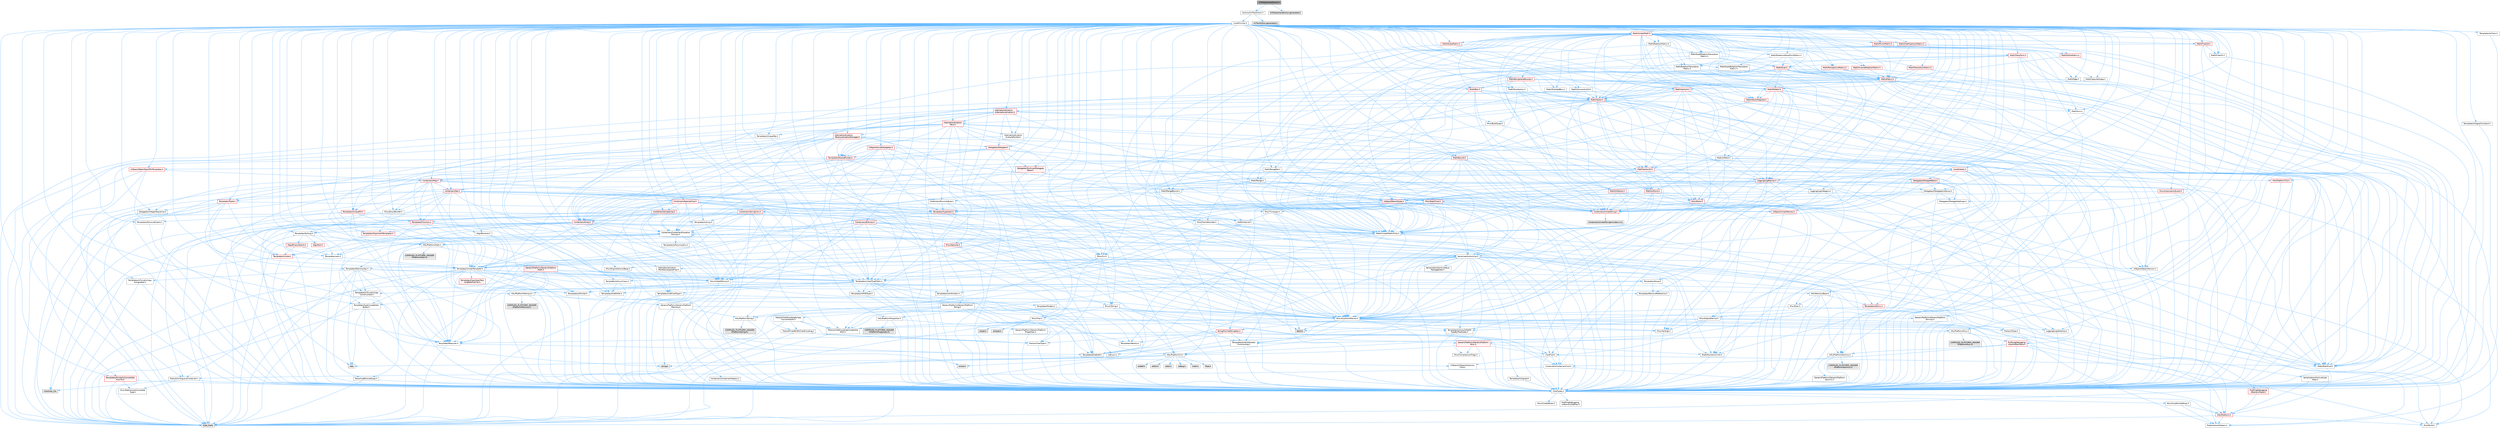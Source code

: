 digraph "UVMakeIslandAction.h"
{
 // INTERACTIVE_SVG=YES
 // LATEX_PDF_SIZE
  bgcolor="transparent";
  edge [fontname=Helvetica,fontsize=10,labelfontname=Helvetica,labelfontsize=10];
  node [fontname=Helvetica,fontsize=10,shape=box,height=0.2,width=0.4];
  Node1 [id="Node000001",label="UVMakeIslandAction.h",height=0.2,width=0.4,color="gray40", fillcolor="grey60", style="filled", fontcolor="black",tooltip=" "];
  Node1 -> Node2 [id="edge1_Node000001_Node000002",color="steelblue1",style="solid",tooltip=" "];
  Node2 [id="Node000002",label="Actions/UVToolAction.h",height=0.2,width=0.4,color="grey40", fillcolor="white", style="filled",URL="$d4/d83/UVToolAction_8h.html",tooltip=" "];
  Node2 -> Node3 [id="edge2_Node000002_Node000003",color="steelblue1",style="solid",tooltip=" "];
  Node3 [id="Node000003",label="CoreMinimal.h",height=0.2,width=0.4,color="grey40", fillcolor="white", style="filled",URL="$d7/d67/CoreMinimal_8h.html",tooltip=" "];
  Node3 -> Node4 [id="edge3_Node000003_Node000004",color="steelblue1",style="solid",tooltip=" "];
  Node4 [id="Node000004",label="CoreTypes.h",height=0.2,width=0.4,color="grey40", fillcolor="white", style="filled",URL="$dc/dec/CoreTypes_8h.html",tooltip=" "];
  Node4 -> Node5 [id="edge4_Node000004_Node000005",color="steelblue1",style="solid",tooltip=" "];
  Node5 [id="Node000005",label="HAL/Platform.h",height=0.2,width=0.4,color="red", fillcolor="#FFF0F0", style="filled",URL="$d9/dd0/Platform_8h.html",tooltip=" "];
  Node5 -> Node6 [id="edge5_Node000005_Node000006",color="steelblue1",style="solid",tooltip=" "];
  Node6 [id="Node000006",label="Misc/Build.h",height=0.2,width=0.4,color="grey40", fillcolor="white", style="filled",URL="$d3/dbb/Build_8h.html",tooltip=" "];
  Node5 -> Node8 [id="edge6_Node000005_Node000008",color="steelblue1",style="solid",tooltip=" "];
  Node8 [id="Node000008",label="type_traits",height=0.2,width=0.4,color="grey60", fillcolor="#E0E0E0", style="filled",tooltip=" "];
  Node5 -> Node9 [id="edge7_Node000005_Node000009",color="steelblue1",style="solid",tooltip=" "];
  Node9 [id="Node000009",label="PreprocessorHelpers.h",height=0.2,width=0.4,color="grey40", fillcolor="white", style="filled",URL="$db/ddb/PreprocessorHelpers_8h.html",tooltip=" "];
  Node4 -> Node15 [id="edge8_Node000004_Node000015",color="steelblue1",style="solid",tooltip=" "];
  Node15 [id="Node000015",label="ProfilingDebugging\l/UMemoryDefines.h",height=0.2,width=0.4,color="grey40", fillcolor="white", style="filled",URL="$d2/da2/UMemoryDefines_8h.html",tooltip=" "];
  Node4 -> Node16 [id="edge9_Node000004_Node000016",color="steelblue1",style="solid",tooltip=" "];
  Node16 [id="Node000016",label="Misc/CoreMiscDefines.h",height=0.2,width=0.4,color="grey40", fillcolor="white", style="filled",URL="$da/d38/CoreMiscDefines_8h.html",tooltip=" "];
  Node16 -> Node5 [id="edge10_Node000016_Node000005",color="steelblue1",style="solid",tooltip=" "];
  Node16 -> Node9 [id="edge11_Node000016_Node000009",color="steelblue1",style="solid",tooltip=" "];
  Node4 -> Node17 [id="edge12_Node000004_Node000017",color="steelblue1",style="solid",tooltip=" "];
  Node17 [id="Node000017",label="Misc/CoreDefines.h",height=0.2,width=0.4,color="grey40", fillcolor="white", style="filled",URL="$d3/dd2/CoreDefines_8h.html",tooltip=" "];
  Node3 -> Node18 [id="edge13_Node000003_Node000018",color="steelblue1",style="solid",tooltip=" "];
  Node18 [id="Node000018",label="CoreFwd.h",height=0.2,width=0.4,color="grey40", fillcolor="white", style="filled",URL="$d1/d1e/CoreFwd_8h.html",tooltip=" "];
  Node18 -> Node4 [id="edge14_Node000018_Node000004",color="steelblue1",style="solid",tooltip=" "];
  Node18 -> Node19 [id="edge15_Node000018_Node000019",color="steelblue1",style="solid",tooltip=" "];
  Node19 [id="Node000019",label="Containers/ContainersFwd.h",height=0.2,width=0.4,color="grey40", fillcolor="white", style="filled",URL="$d4/d0a/ContainersFwd_8h.html",tooltip=" "];
  Node19 -> Node5 [id="edge16_Node000019_Node000005",color="steelblue1",style="solid",tooltip=" "];
  Node19 -> Node4 [id="edge17_Node000019_Node000004",color="steelblue1",style="solid",tooltip=" "];
  Node19 -> Node20 [id="edge18_Node000019_Node000020",color="steelblue1",style="solid",tooltip=" "];
  Node20 [id="Node000020",label="Traits/IsContiguousContainer.h",height=0.2,width=0.4,color="grey40", fillcolor="white", style="filled",URL="$d5/d3c/IsContiguousContainer_8h.html",tooltip=" "];
  Node20 -> Node4 [id="edge19_Node000020_Node000004",color="steelblue1",style="solid",tooltip=" "];
  Node20 -> Node21 [id="edge20_Node000020_Node000021",color="steelblue1",style="solid",tooltip=" "];
  Node21 [id="Node000021",label="Misc/StaticAssertComplete\lType.h",height=0.2,width=0.4,color="grey40", fillcolor="white", style="filled",URL="$d5/d4e/StaticAssertCompleteType_8h.html",tooltip=" "];
  Node20 -> Node22 [id="edge21_Node000020_Node000022",color="steelblue1",style="solid",tooltip=" "];
  Node22 [id="Node000022",label="initializer_list",height=0.2,width=0.4,color="grey60", fillcolor="#E0E0E0", style="filled",tooltip=" "];
  Node18 -> Node23 [id="edge22_Node000018_Node000023",color="steelblue1",style="solid",tooltip=" "];
  Node23 [id="Node000023",label="Math/MathFwd.h",height=0.2,width=0.4,color="grey40", fillcolor="white", style="filled",URL="$d2/d10/MathFwd_8h.html",tooltip=" "];
  Node23 -> Node5 [id="edge23_Node000023_Node000005",color="steelblue1",style="solid",tooltip=" "];
  Node18 -> Node24 [id="edge24_Node000018_Node000024",color="steelblue1",style="solid",tooltip=" "];
  Node24 [id="Node000024",label="UObject/UObjectHierarchy\lFwd.h",height=0.2,width=0.4,color="grey40", fillcolor="white", style="filled",URL="$d3/d13/UObjectHierarchyFwd_8h.html",tooltip=" "];
  Node3 -> Node24 [id="edge25_Node000003_Node000024",color="steelblue1",style="solid",tooltip=" "];
  Node3 -> Node19 [id="edge26_Node000003_Node000019",color="steelblue1",style="solid",tooltip=" "];
  Node3 -> Node25 [id="edge27_Node000003_Node000025",color="steelblue1",style="solid",tooltip=" "];
  Node25 [id="Node000025",label="Misc/VarArgs.h",height=0.2,width=0.4,color="grey40", fillcolor="white", style="filled",URL="$d5/d6f/VarArgs_8h.html",tooltip=" "];
  Node25 -> Node4 [id="edge28_Node000025_Node000004",color="steelblue1",style="solid",tooltip=" "];
  Node3 -> Node26 [id="edge29_Node000003_Node000026",color="steelblue1",style="solid",tooltip=" "];
  Node26 [id="Node000026",label="Logging/LogVerbosity.h",height=0.2,width=0.4,color="grey40", fillcolor="white", style="filled",URL="$d2/d8f/LogVerbosity_8h.html",tooltip=" "];
  Node26 -> Node4 [id="edge30_Node000026_Node000004",color="steelblue1",style="solid",tooltip=" "];
  Node3 -> Node27 [id="edge31_Node000003_Node000027",color="steelblue1",style="solid",tooltip=" "];
  Node27 [id="Node000027",label="Misc/OutputDevice.h",height=0.2,width=0.4,color="grey40", fillcolor="white", style="filled",URL="$d7/d32/OutputDevice_8h.html",tooltip=" "];
  Node27 -> Node18 [id="edge32_Node000027_Node000018",color="steelblue1",style="solid",tooltip=" "];
  Node27 -> Node4 [id="edge33_Node000027_Node000004",color="steelblue1",style="solid",tooltip=" "];
  Node27 -> Node26 [id="edge34_Node000027_Node000026",color="steelblue1",style="solid",tooltip=" "];
  Node27 -> Node25 [id="edge35_Node000027_Node000025",color="steelblue1",style="solid",tooltip=" "];
  Node27 -> Node28 [id="edge36_Node000027_Node000028",color="steelblue1",style="solid",tooltip=" "];
  Node28 [id="Node000028",label="Templates/IsArrayOrRefOf\lTypeByPredicate.h",height=0.2,width=0.4,color="grey40", fillcolor="white", style="filled",URL="$d6/da1/IsArrayOrRefOfTypeByPredicate_8h.html",tooltip=" "];
  Node28 -> Node4 [id="edge37_Node000028_Node000004",color="steelblue1",style="solid",tooltip=" "];
  Node27 -> Node29 [id="edge38_Node000027_Node000029",color="steelblue1",style="solid",tooltip=" "];
  Node29 [id="Node000029",label="Templates/IsValidVariadic\lFunctionArg.h",height=0.2,width=0.4,color="grey40", fillcolor="white", style="filled",URL="$d0/dc8/IsValidVariadicFunctionArg_8h.html",tooltip=" "];
  Node29 -> Node4 [id="edge39_Node000029_Node000004",color="steelblue1",style="solid",tooltip=" "];
  Node29 -> Node30 [id="edge40_Node000029_Node000030",color="steelblue1",style="solid",tooltip=" "];
  Node30 [id="Node000030",label="IsEnum.h",height=0.2,width=0.4,color="grey40", fillcolor="white", style="filled",URL="$d4/de5/IsEnum_8h.html",tooltip=" "];
  Node29 -> Node8 [id="edge41_Node000029_Node000008",color="steelblue1",style="solid",tooltip=" "];
  Node27 -> Node31 [id="edge42_Node000027_Node000031",color="steelblue1",style="solid",tooltip=" "];
  Node31 [id="Node000031",label="Traits/IsCharEncodingCompatible\lWith.h",height=0.2,width=0.4,color="grey40", fillcolor="white", style="filled",URL="$df/dd1/IsCharEncodingCompatibleWith_8h.html",tooltip=" "];
  Node31 -> Node8 [id="edge43_Node000031_Node000008",color="steelblue1",style="solid",tooltip=" "];
  Node31 -> Node32 [id="edge44_Node000031_Node000032",color="steelblue1",style="solid",tooltip=" "];
  Node32 [id="Node000032",label="Traits/IsCharType.h",height=0.2,width=0.4,color="grey40", fillcolor="white", style="filled",URL="$db/d51/IsCharType_8h.html",tooltip=" "];
  Node32 -> Node4 [id="edge45_Node000032_Node000004",color="steelblue1",style="solid",tooltip=" "];
  Node3 -> Node33 [id="edge46_Node000003_Node000033",color="steelblue1",style="solid",tooltip=" "];
  Node33 [id="Node000033",label="HAL/PlatformCrt.h",height=0.2,width=0.4,color="grey40", fillcolor="white", style="filled",URL="$d8/d75/PlatformCrt_8h.html",tooltip=" "];
  Node33 -> Node34 [id="edge47_Node000033_Node000034",color="steelblue1",style="solid",tooltip=" "];
  Node34 [id="Node000034",label="new",height=0.2,width=0.4,color="grey60", fillcolor="#E0E0E0", style="filled",tooltip=" "];
  Node33 -> Node35 [id="edge48_Node000033_Node000035",color="steelblue1",style="solid",tooltip=" "];
  Node35 [id="Node000035",label="wchar.h",height=0.2,width=0.4,color="grey60", fillcolor="#E0E0E0", style="filled",tooltip=" "];
  Node33 -> Node36 [id="edge49_Node000033_Node000036",color="steelblue1",style="solid",tooltip=" "];
  Node36 [id="Node000036",label="stddef.h",height=0.2,width=0.4,color="grey60", fillcolor="#E0E0E0", style="filled",tooltip=" "];
  Node33 -> Node37 [id="edge50_Node000033_Node000037",color="steelblue1",style="solid",tooltip=" "];
  Node37 [id="Node000037",label="stdlib.h",height=0.2,width=0.4,color="grey60", fillcolor="#E0E0E0", style="filled",tooltip=" "];
  Node33 -> Node38 [id="edge51_Node000033_Node000038",color="steelblue1",style="solid",tooltip=" "];
  Node38 [id="Node000038",label="stdio.h",height=0.2,width=0.4,color="grey60", fillcolor="#E0E0E0", style="filled",tooltip=" "];
  Node33 -> Node39 [id="edge52_Node000033_Node000039",color="steelblue1",style="solid",tooltip=" "];
  Node39 [id="Node000039",label="stdarg.h",height=0.2,width=0.4,color="grey60", fillcolor="#E0E0E0", style="filled",tooltip=" "];
  Node33 -> Node40 [id="edge53_Node000033_Node000040",color="steelblue1",style="solid",tooltip=" "];
  Node40 [id="Node000040",label="math.h",height=0.2,width=0.4,color="grey60", fillcolor="#E0E0E0", style="filled",tooltip=" "];
  Node33 -> Node41 [id="edge54_Node000033_Node000041",color="steelblue1",style="solid",tooltip=" "];
  Node41 [id="Node000041",label="float.h",height=0.2,width=0.4,color="grey60", fillcolor="#E0E0E0", style="filled",tooltip=" "];
  Node33 -> Node42 [id="edge55_Node000033_Node000042",color="steelblue1",style="solid",tooltip=" "];
  Node42 [id="Node000042",label="string.h",height=0.2,width=0.4,color="grey60", fillcolor="#E0E0E0", style="filled",tooltip=" "];
  Node3 -> Node43 [id="edge56_Node000003_Node000043",color="steelblue1",style="solid",tooltip=" "];
  Node43 [id="Node000043",label="HAL/PlatformMisc.h",height=0.2,width=0.4,color="grey40", fillcolor="white", style="filled",URL="$d0/df5/PlatformMisc_8h.html",tooltip=" "];
  Node43 -> Node4 [id="edge57_Node000043_Node000004",color="steelblue1",style="solid",tooltip=" "];
  Node43 -> Node44 [id="edge58_Node000043_Node000044",color="steelblue1",style="solid",tooltip=" "];
  Node44 [id="Node000044",label="GenericPlatform/GenericPlatform\lMisc.h",height=0.2,width=0.4,color="red", fillcolor="#FFF0F0", style="filled",URL="$db/d9a/GenericPlatformMisc_8h.html",tooltip=" "];
  Node44 -> Node18 [id="edge59_Node000044_Node000018",color="steelblue1",style="solid",tooltip=" "];
  Node44 -> Node4 [id="edge60_Node000044_Node000004",color="steelblue1",style="solid",tooltip=" "];
  Node44 -> Node33 [id="edge61_Node000044_Node000033",color="steelblue1",style="solid",tooltip=" "];
  Node44 -> Node48 [id="edge62_Node000044_Node000048",color="steelblue1",style="solid",tooltip=" "];
  Node48 [id="Node000048",label="Math/NumericLimits.h",height=0.2,width=0.4,color="grey40", fillcolor="white", style="filled",URL="$df/d1b/NumericLimits_8h.html",tooltip=" "];
  Node48 -> Node4 [id="edge63_Node000048_Node000004",color="steelblue1",style="solid",tooltip=" "];
  Node44 -> Node49 [id="edge64_Node000044_Node000049",color="steelblue1",style="solid",tooltip=" "];
  Node49 [id="Node000049",label="Misc/CompressionFlags.h",height=0.2,width=0.4,color="grey40", fillcolor="white", style="filled",URL="$d9/d76/CompressionFlags_8h.html",tooltip=" "];
  Node43 -> Node53 [id="edge65_Node000043_Node000053",color="steelblue1",style="solid",tooltip=" "];
  Node53 [id="Node000053",label="COMPILED_PLATFORM_HEADER\l(PlatformMisc.h)",height=0.2,width=0.4,color="grey60", fillcolor="#E0E0E0", style="filled",tooltip=" "];
  Node43 -> Node54 [id="edge66_Node000043_Node000054",color="steelblue1",style="solid",tooltip=" "];
  Node54 [id="Node000054",label="ProfilingDebugging\l/CpuProfilerTrace.h",height=0.2,width=0.4,color="red", fillcolor="#FFF0F0", style="filled",URL="$da/dcb/CpuProfilerTrace_8h.html",tooltip=" "];
  Node54 -> Node4 [id="edge67_Node000054_Node000004",color="steelblue1",style="solid",tooltip=" "];
  Node54 -> Node19 [id="edge68_Node000054_Node000019",color="steelblue1",style="solid",tooltip=" "];
  Node54 -> Node55 [id="edge69_Node000054_Node000055",color="steelblue1",style="solid",tooltip=" "];
  Node55 [id="Node000055",label="HAL/PlatformAtomics.h",height=0.2,width=0.4,color="grey40", fillcolor="white", style="filled",URL="$d3/d36/PlatformAtomics_8h.html",tooltip=" "];
  Node55 -> Node4 [id="edge70_Node000055_Node000004",color="steelblue1",style="solid",tooltip=" "];
  Node55 -> Node56 [id="edge71_Node000055_Node000056",color="steelblue1",style="solid",tooltip=" "];
  Node56 [id="Node000056",label="GenericPlatform/GenericPlatform\lAtomics.h",height=0.2,width=0.4,color="grey40", fillcolor="white", style="filled",URL="$da/d72/GenericPlatformAtomics_8h.html",tooltip=" "];
  Node56 -> Node4 [id="edge72_Node000056_Node000004",color="steelblue1",style="solid",tooltip=" "];
  Node55 -> Node57 [id="edge73_Node000055_Node000057",color="steelblue1",style="solid",tooltip=" "];
  Node57 [id="Node000057",label="COMPILED_PLATFORM_HEADER\l(PlatformAtomics.h)",height=0.2,width=0.4,color="grey60", fillcolor="#E0E0E0", style="filled",tooltip=" "];
  Node54 -> Node9 [id="edge74_Node000054_Node000009",color="steelblue1",style="solid",tooltip=" "];
  Node54 -> Node6 [id="edge75_Node000054_Node000006",color="steelblue1",style="solid",tooltip=" "];
  Node3 -> Node62 [id="edge76_Node000003_Node000062",color="steelblue1",style="solid",tooltip=" "];
  Node62 [id="Node000062",label="Misc/AssertionMacros.h",height=0.2,width=0.4,color="grey40", fillcolor="white", style="filled",URL="$d0/dfa/AssertionMacros_8h.html",tooltip=" "];
  Node62 -> Node4 [id="edge77_Node000062_Node000004",color="steelblue1",style="solid",tooltip=" "];
  Node62 -> Node5 [id="edge78_Node000062_Node000005",color="steelblue1",style="solid",tooltip=" "];
  Node62 -> Node43 [id="edge79_Node000062_Node000043",color="steelblue1",style="solid",tooltip=" "];
  Node62 -> Node9 [id="edge80_Node000062_Node000009",color="steelblue1",style="solid",tooltip=" "];
  Node62 -> Node63 [id="edge81_Node000062_Node000063",color="steelblue1",style="solid",tooltip=" "];
  Node63 [id="Node000063",label="Templates/EnableIf.h",height=0.2,width=0.4,color="grey40", fillcolor="white", style="filled",URL="$d7/d60/EnableIf_8h.html",tooltip=" "];
  Node63 -> Node4 [id="edge82_Node000063_Node000004",color="steelblue1",style="solid",tooltip=" "];
  Node62 -> Node28 [id="edge83_Node000062_Node000028",color="steelblue1",style="solid",tooltip=" "];
  Node62 -> Node29 [id="edge84_Node000062_Node000029",color="steelblue1",style="solid",tooltip=" "];
  Node62 -> Node31 [id="edge85_Node000062_Node000031",color="steelblue1",style="solid",tooltip=" "];
  Node62 -> Node25 [id="edge86_Node000062_Node000025",color="steelblue1",style="solid",tooltip=" "];
  Node62 -> Node64 [id="edge87_Node000062_Node000064",color="steelblue1",style="solid",tooltip=" "];
  Node64 [id="Node000064",label="String/FormatStringSan.h",height=0.2,width=0.4,color="red", fillcolor="#FFF0F0", style="filled",URL="$d3/d8b/FormatStringSan_8h.html",tooltip=" "];
  Node64 -> Node8 [id="edge88_Node000064_Node000008",color="steelblue1",style="solid",tooltip=" "];
  Node64 -> Node4 [id="edge89_Node000064_Node000004",color="steelblue1",style="solid",tooltip=" "];
  Node64 -> Node65 [id="edge90_Node000064_Node000065",color="steelblue1",style="solid",tooltip=" "];
  Node65 [id="Node000065",label="Templates/Requires.h",height=0.2,width=0.4,color="grey40", fillcolor="white", style="filled",URL="$dc/d96/Requires_8h.html",tooltip=" "];
  Node65 -> Node63 [id="edge91_Node000065_Node000063",color="steelblue1",style="solid",tooltip=" "];
  Node65 -> Node8 [id="edge92_Node000065_Node000008",color="steelblue1",style="solid",tooltip=" "];
  Node64 -> Node66 [id="edge93_Node000064_Node000066",color="steelblue1",style="solid",tooltip=" "];
  Node66 [id="Node000066",label="Templates/Identity.h",height=0.2,width=0.4,color="grey40", fillcolor="white", style="filled",URL="$d0/dd5/Identity_8h.html",tooltip=" "];
  Node64 -> Node29 [id="edge94_Node000064_Node000029",color="steelblue1",style="solid",tooltip=" "];
  Node64 -> Node32 [id="edge95_Node000064_Node000032",color="steelblue1",style="solid",tooltip=" "];
  Node64 -> Node19 [id="edge96_Node000064_Node000019",color="steelblue1",style="solid",tooltip=" "];
  Node62 -> Node70 [id="edge97_Node000062_Node000070",color="steelblue1",style="solid",tooltip=" "];
  Node70 [id="Node000070",label="atomic",height=0.2,width=0.4,color="grey60", fillcolor="#E0E0E0", style="filled",tooltip=" "];
  Node3 -> Node71 [id="edge98_Node000003_Node000071",color="steelblue1",style="solid",tooltip=" "];
  Node71 [id="Node000071",label="Templates/IsPointer.h",height=0.2,width=0.4,color="grey40", fillcolor="white", style="filled",URL="$d7/d05/IsPointer_8h.html",tooltip=" "];
  Node71 -> Node4 [id="edge99_Node000071_Node000004",color="steelblue1",style="solid",tooltip=" "];
  Node3 -> Node72 [id="edge100_Node000003_Node000072",color="steelblue1",style="solid",tooltip=" "];
  Node72 [id="Node000072",label="HAL/PlatformMemory.h",height=0.2,width=0.4,color="grey40", fillcolor="white", style="filled",URL="$de/d68/PlatformMemory_8h.html",tooltip=" "];
  Node72 -> Node4 [id="edge101_Node000072_Node000004",color="steelblue1",style="solid",tooltip=" "];
  Node72 -> Node73 [id="edge102_Node000072_Node000073",color="steelblue1",style="solid",tooltip=" "];
  Node73 [id="Node000073",label="GenericPlatform/GenericPlatform\lMemory.h",height=0.2,width=0.4,color="grey40", fillcolor="white", style="filled",URL="$dd/d22/GenericPlatformMemory_8h.html",tooltip=" "];
  Node73 -> Node18 [id="edge103_Node000073_Node000018",color="steelblue1",style="solid",tooltip=" "];
  Node73 -> Node4 [id="edge104_Node000073_Node000004",color="steelblue1",style="solid",tooltip=" "];
  Node73 -> Node74 [id="edge105_Node000073_Node000074",color="steelblue1",style="solid",tooltip=" "];
  Node74 [id="Node000074",label="HAL/PlatformString.h",height=0.2,width=0.4,color="grey40", fillcolor="white", style="filled",URL="$db/db5/PlatformString_8h.html",tooltip=" "];
  Node74 -> Node4 [id="edge106_Node000074_Node000004",color="steelblue1",style="solid",tooltip=" "];
  Node74 -> Node75 [id="edge107_Node000074_Node000075",color="steelblue1",style="solid",tooltip=" "];
  Node75 [id="Node000075",label="COMPILED_PLATFORM_HEADER\l(PlatformString.h)",height=0.2,width=0.4,color="grey60", fillcolor="#E0E0E0", style="filled",tooltip=" "];
  Node73 -> Node42 [id="edge108_Node000073_Node000042",color="steelblue1",style="solid",tooltip=" "];
  Node73 -> Node35 [id="edge109_Node000073_Node000035",color="steelblue1",style="solid",tooltip=" "];
  Node72 -> Node76 [id="edge110_Node000072_Node000076",color="steelblue1",style="solid",tooltip=" "];
  Node76 [id="Node000076",label="COMPILED_PLATFORM_HEADER\l(PlatformMemory.h)",height=0.2,width=0.4,color="grey60", fillcolor="#E0E0E0", style="filled",tooltip=" "];
  Node3 -> Node55 [id="edge111_Node000003_Node000055",color="steelblue1",style="solid",tooltip=" "];
  Node3 -> Node77 [id="edge112_Node000003_Node000077",color="steelblue1",style="solid",tooltip=" "];
  Node77 [id="Node000077",label="Misc/Exec.h",height=0.2,width=0.4,color="grey40", fillcolor="white", style="filled",URL="$de/ddb/Exec_8h.html",tooltip=" "];
  Node77 -> Node4 [id="edge113_Node000077_Node000004",color="steelblue1",style="solid",tooltip=" "];
  Node77 -> Node62 [id="edge114_Node000077_Node000062",color="steelblue1",style="solid",tooltip=" "];
  Node3 -> Node78 [id="edge115_Node000003_Node000078",color="steelblue1",style="solid",tooltip=" "];
  Node78 [id="Node000078",label="HAL/MemoryBase.h",height=0.2,width=0.4,color="grey40", fillcolor="white", style="filled",URL="$d6/d9f/MemoryBase_8h.html",tooltip=" "];
  Node78 -> Node4 [id="edge116_Node000078_Node000004",color="steelblue1",style="solid",tooltip=" "];
  Node78 -> Node55 [id="edge117_Node000078_Node000055",color="steelblue1",style="solid",tooltip=" "];
  Node78 -> Node33 [id="edge118_Node000078_Node000033",color="steelblue1",style="solid",tooltip=" "];
  Node78 -> Node77 [id="edge119_Node000078_Node000077",color="steelblue1",style="solid",tooltip=" "];
  Node78 -> Node27 [id="edge120_Node000078_Node000027",color="steelblue1",style="solid",tooltip=" "];
  Node78 -> Node79 [id="edge121_Node000078_Node000079",color="steelblue1",style="solid",tooltip=" "];
  Node79 [id="Node000079",label="Templates/Atomic.h",height=0.2,width=0.4,color="red", fillcolor="#FFF0F0", style="filled",URL="$d3/d91/Atomic_8h.html",tooltip=" "];
  Node79 -> Node87 [id="edge122_Node000079_Node000087",color="steelblue1",style="solid",tooltip=" "];
  Node87 [id="Node000087",label="Traits/IntType.h",height=0.2,width=0.4,color="grey40", fillcolor="white", style="filled",URL="$d7/deb/IntType_8h.html",tooltip=" "];
  Node87 -> Node5 [id="edge123_Node000087_Node000005",color="steelblue1",style="solid",tooltip=" "];
  Node79 -> Node70 [id="edge124_Node000079_Node000070",color="steelblue1",style="solid",tooltip=" "];
  Node3 -> Node88 [id="edge125_Node000003_Node000088",color="steelblue1",style="solid",tooltip=" "];
  Node88 [id="Node000088",label="HAL/UnrealMemory.h",height=0.2,width=0.4,color="grey40", fillcolor="white", style="filled",URL="$d9/d96/UnrealMemory_8h.html",tooltip=" "];
  Node88 -> Node4 [id="edge126_Node000088_Node000004",color="steelblue1",style="solid",tooltip=" "];
  Node88 -> Node73 [id="edge127_Node000088_Node000073",color="steelblue1",style="solid",tooltip=" "];
  Node88 -> Node78 [id="edge128_Node000088_Node000078",color="steelblue1",style="solid",tooltip=" "];
  Node88 -> Node72 [id="edge129_Node000088_Node000072",color="steelblue1",style="solid",tooltip=" "];
  Node88 -> Node89 [id="edge130_Node000088_Node000089",color="steelblue1",style="solid",tooltip=" "];
  Node89 [id="Node000089",label="ProfilingDebugging\l/MemoryTrace.h",height=0.2,width=0.4,color="red", fillcolor="#FFF0F0", style="filled",URL="$da/dd7/MemoryTrace_8h.html",tooltip=" "];
  Node89 -> Node5 [id="edge131_Node000089_Node000005",color="steelblue1",style="solid",tooltip=" "];
  Node88 -> Node71 [id="edge132_Node000088_Node000071",color="steelblue1",style="solid",tooltip=" "];
  Node3 -> Node90 [id="edge133_Node000003_Node000090",color="steelblue1",style="solid",tooltip=" "];
  Node90 [id="Node000090",label="Templates/IsArithmetic.h",height=0.2,width=0.4,color="grey40", fillcolor="white", style="filled",URL="$d2/d5d/IsArithmetic_8h.html",tooltip=" "];
  Node90 -> Node4 [id="edge134_Node000090_Node000004",color="steelblue1",style="solid",tooltip=" "];
  Node3 -> Node84 [id="edge135_Node000003_Node000084",color="steelblue1",style="solid",tooltip=" "];
  Node84 [id="Node000084",label="Templates/AndOrNot.h",height=0.2,width=0.4,color="grey40", fillcolor="white", style="filled",URL="$db/d0a/AndOrNot_8h.html",tooltip=" "];
  Node84 -> Node4 [id="edge136_Node000084_Node000004",color="steelblue1",style="solid",tooltip=" "];
  Node3 -> Node91 [id="edge137_Node000003_Node000091",color="steelblue1",style="solid",tooltip=" "];
  Node91 [id="Node000091",label="Templates/IsPODType.h",height=0.2,width=0.4,color="grey40", fillcolor="white", style="filled",URL="$d7/db1/IsPODType_8h.html",tooltip=" "];
  Node91 -> Node4 [id="edge138_Node000091_Node000004",color="steelblue1",style="solid",tooltip=" "];
  Node3 -> Node92 [id="edge139_Node000003_Node000092",color="steelblue1",style="solid",tooltip=" "];
  Node92 [id="Node000092",label="Templates/IsUECoreType.h",height=0.2,width=0.4,color="grey40", fillcolor="white", style="filled",URL="$d1/db8/IsUECoreType_8h.html",tooltip=" "];
  Node92 -> Node4 [id="edge140_Node000092_Node000004",color="steelblue1",style="solid",tooltip=" "];
  Node92 -> Node8 [id="edge141_Node000092_Node000008",color="steelblue1",style="solid",tooltip=" "];
  Node3 -> Node85 [id="edge142_Node000003_Node000085",color="steelblue1",style="solid",tooltip=" "];
  Node85 [id="Node000085",label="Templates/IsTriviallyCopy\lConstructible.h",height=0.2,width=0.4,color="grey40", fillcolor="white", style="filled",URL="$d3/d78/IsTriviallyCopyConstructible_8h.html",tooltip=" "];
  Node85 -> Node4 [id="edge143_Node000085_Node000004",color="steelblue1",style="solid",tooltip=" "];
  Node85 -> Node8 [id="edge144_Node000085_Node000008",color="steelblue1",style="solid",tooltip=" "];
  Node3 -> Node93 [id="edge145_Node000003_Node000093",color="steelblue1",style="solid",tooltip=" "];
  Node93 [id="Node000093",label="Templates/UnrealTypeTraits.h",height=0.2,width=0.4,color="grey40", fillcolor="white", style="filled",URL="$d2/d2d/UnrealTypeTraits_8h.html",tooltip=" "];
  Node93 -> Node4 [id="edge146_Node000093_Node000004",color="steelblue1",style="solid",tooltip=" "];
  Node93 -> Node71 [id="edge147_Node000093_Node000071",color="steelblue1",style="solid",tooltip=" "];
  Node93 -> Node62 [id="edge148_Node000093_Node000062",color="steelblue1",style="solid",tooltip=" "];
  Node93 -> Node84 [id="edge149_Node000093_Node000084",color="steelblue1",style="solid",tooltip=" "];
  Node93 -> Node63 [id="edge150_Node000093_Node000063",color="steelblue1",style="solid",tooltip=" "];
  Node93 -> Node90 [id="edge151_Node000093_Node000090",color="steelblue1",style="solid",tooltip=" "];
  Node93 -> Node30 [id="edge152_Node000093_Node000030",color="steelblue1",style="solid",tooltip=" "];
  Node93 -> Node94 [id="edge153_Node000093_Node000094",color="steelblue1",style="solid",tooltip=" "];
  Node94 [id="Node000094",label="Templates/Models.h",height=0.2,width=0.4,color="grey40", fillcolor="white", style="filled",URL="$d3/d0c/Models_8h.html",tooltip=" "];
  Node94 -> Node66 [id="edge154_Node000094_Node000066",color="steelblue1",style="solid",tooltip=" "];
  Node93 -> Node91 [id="edge155_Node000093_Node000091",color="steelblue1",style="solid",tooltip=" "];
  Node93 -> Node92 [id="edge156_Node000093_Node000092",color="steelblue1",style="solid",tooltip=" "];
  Node93 -> Node85 [id="edge157_Node000093_Node000085",color="steelblue1",style="solid",tooltip=" "];
  Node3 -> Node63 [id="edge158_Node000003_Node000063",color="steelblue1",style="solid",tooltip=" "];
  Node3 -> Node95 [id="edge159_Node000003_Node000095",color="steelblue1",style="solid",tooltip=" "];
  Node95 [id="Node000095",label="Templates/RemoveReference.h",height=0.2,width=0.4,color="grey40", fillcolor="white", style="filled",URL="$da/dbe/RemoveReference_8h.html",tooltip=" "];
  Node95 -> Node4 [id="edge160_Node000095_Node000004",color="steelblue1",style="solid",tooltip=" "];
  Node3 -> Node96 [id="edge161_Node000003_Node000096",color="steelblue1",style="solid",tooltip=" "];
  Node96 [id="Node000096",label="Templates/IntegralConstant.h",height=0.2,width=0.4,color="grey40", fillcolor="white", style="filled",URL="$db/d1b/IntegralConstant_8h.html",tooltip=" "];
  Node96 -> Node4 [id="edge162_Node000096_Node000004",color="steelblue1",style="solid",tooltip=" "];
  Node3 -> Node97 [id="edge163_Node000003_Node000097",color="steelblue1",style="solid",tooltip=" "];
  Node97 [id="Node000097",label="Templates/IsClass.h",height=0.2,width=0.4,color="grey40", fillcolor="white", style="filled",URL="$db/dcb/IsClass_8h.html",tooltip=" "];
  Node97 -> Node4 [id="edge164_Node000097_Node000004",color="steelblue1",style="solid",tooltip=" "];
  Node3 -> Node98 [id="edge165_Node000003_Node000098",color="steelblue1",style="solid",tooltip=" "];
  Node98 [id="Node000098",label="Templates/TypeCompatible\lBytes.h",height=0.2,width=0.4,color="grey40", fillcolor="white", style="filled",URL="$df/d0a/TypeCompatibleBytes_8h.html",tooltip=" "];
  Node98 -> Node4 [id="edge166_Node000098_Node000004",color="steelblue1",style="solid",tooltip=" "];
  Node98 -> Node42 [id="edge167_Node000098_Node000042",color="steelblue1",style="solid",tooltip=" "];
  Node98 -> Node34 [id="edge168_Node000098_Node000034",color="steelblue1",style="solid",tooltip=" "];
  Node98 -> Node8 [id="edge169_Node000098_Node000008",color="steelblue1",style="solid",tooltip=" "];
  Node3 -> Node20 [id="edge170_Node000003_Node000020",color="steelblue1",style="solid",tooltip=" "];
  Node3 -> Node99 [id="edge171_Node000003_Node000099",color="steelblue1",style="solid",tooltip=" "];
  Node99 [id="Node000099",label="Templates/UnrealTemplate.h",height=0.2,width=0.4,color="grey40", fillcolor="white", style="filled",URL="$d4/d24/UnrealTemplate_8h.html",tooltip=" "];
  Node99 -> Node4 [id="edge172_Node000099_Node000004",color="steelblue1",style="solid",tooltip=" "];
  Node99 -> Node71 [id="edge173_Node000099_Node000071",color="steelblue1",style="solid",tooltip=" "];
  Node99 -> Node88 [id="edge174_Node000099_Node000088",color="steelblue1",style="solid",tooltip=" "];
  Node99 -> Node100 [id="edge175_Node000099_Node000100",color="steelblue1",style="solid",tooltip=" "];
  Node100 [id="Node000100",label="Templates/CopyQualifiers\lAndRefsFromTo.h",height=0.2,width=0.4,color="red", fillcolor="#FFF0F0", style="filled",URL="$d3/db3/CopyQualifiersAndRefsFromTo_8h.html",tooltip=" "];
  Node99 -> Node93 [id="edge176_Node000099_Node000093",color="steelblue1",style="solid",tooltip=" "];
  Node99 -> Node95 [id="edge177_Node000099_Node000095",color="steelblue1",style="solid",tooltip=" "];
  Node99 -> Node65 [id="edge178_Node000099_Node000065",color="steelblue1",style="solid",tooltip=" "];
  Node99 -> Node98 [id="edge179_Node000099_Node000098",color="steelblue1",style="solid",tooltip=" "];
  Node99 -> Node66 [id="edge180_Node000099_Node000066",color="steelblue1",style="solid",tooltip=" "];
  Node99 -> Node20 [id="edge181_Node000099_Node000020",color="steelblue1",style="solid",tooltip=" "];
  Node99 -> Node102 [id="edge182_Node000099_Node000102",color="steelblue1",style="solid",tooltip=" "];
  Node102 [id="Node000102",label="Traits/UseBitwiseSwap.h",height=0.2,width=0.4,color="grey40", fillcolor="white", style="filled",URL="$db/df3/UseBitwiseSwap_8h.html",tooltip=" "];
  Node102 -> Node4 [id="edge183_Node000102_Node000004",color="steelblue1",style="solid",tooltip=" "];
  Node102 -> Node8 [id="edge184_Node000102_Node000008",color="steelblue1",style="solid",tooltip=" "];
  Node99 -> Node8 [id="edge185_Node000099_Node000008",color="steelblue1",style="solid",tooltip=" "];
  Node3 -> Node48 [id="edge186_Node000003_Node000048",color="steelblue1",style="solid",tooltip=" "];
  Node3 -> Node103 [id="edge187_Node000003_Node000103",color="steelblue1",style="solid",tooltip=" "];
  Node103 [id="Node000103",label="HAL/PlatformMath.h",height=0.2,width=0.4,color="grey40", fillcolor="white", style="filled",URL="$dc/d53/PlatformMath_8h.html",tooltip=" "];
  Node103 -> Node4 [id="edge188_Node000103_Node000004",color="steelblue1",style="solid",tooltip=" "];
  Node103 -> Node104 [id="edge189_Node000103_Node000104",color="steelblue1",style="solid",tooltip=" "];
  Node104 [id="Node000104",label="GenericPlatform/GenericPlatform\lMath.h",height=0.2,width=0.4,color="red", fillcolor="#FFF0F0", style="filled",URL="$d5/d79/GenericPlatformMath_8h.html",tooltip=" "];
  Node104 -> Node4 [id="edge190_Node000104_Node000004",color="steelblue1",style="solid",tooltip=" "];
  Node104 -> Node19 [id="edge191_Node000104_Node000019",color="steelblue1",style="solid",tooltip=" "];
  Node104 -> Node33 [id="edge192_Node000104_Node000033",color="steelblue1",style="solid",tooltip=" "];
  Node104 -> Node84 [id="edge193_Node000104_Node000084",color="steelblue1",style="solid",tooltip=" "];
  Node104 -> Node105 [id="edge194_Node000104_Node000105",color="steelblue1",style="solid",tooltip=" "];
  Node105 [id="Node000105",label="Templates/Decay.h",height=0.2,width=0.4,color="grey40", fillcolor="white", style="filled",URL="$dd/d0f/Decay_8h.html",tooltip=" "];
  Node105 -> Node4 [id="edge195_Node000105_Node000004",color="steelblue1",style="solid",tooltip=" "];
  Node105 -> Node95 [id="edge196_Node000105_Node000095",color="steelblue1",style="solid",tooltip=" "];
  Node105 -> Node8 [id="edge197_Node000105_Node000008",color="steelblue1",style="solid",tooltip=" "];
  Node104 -> Node93 [id="edge198_Node000104_Node000093",color="steelblue1",style="solid",tooltip=" "];
  Node104 -> Node65 [id="edge199_Node000104_Node000065",color="steelblue1",style="solid",tooltip=" "];
  Node104 -> Node98 [id="edge200_Node000104_Node000098",color="steelblue1",style="solid",tooltip=" "];
  Node104 -> Node8 [id="edge201_Node000104_Node000008",color="steelblue1",style="solid",tooltip=" "];
  Node103 -> Node110 [id="edge202_Node000103_Node000110",color="steelblue1",style="solid",tooltip=" "];
  Node110 [id="Node000110",label="COMPILED_PLATFORM_HEADER\l(PlatformMath.h)",height=0.2,width=0.4,color="grey60", fillcolor="#E0E0E0", style="filled",tooltip=" "];
  Node3 -> Node86 [id="edge203_Node000003_Node000086",color="steelblue1",style="solid",tooltip=" "];
  Node86 [id="Node000086",label="Templates/IsTriviallyCopy\lAssignable.h",height=0.2,width=0.4,color="grey40", fillcolor="white", style="filled",URL="$d2/df2/IsTriviallyCopyAssignable_8h.html",tooltip=" "];
  Node86 -> Node4 [id="edge204_Node000086_Node000004",color="steelblue1",style="solid",tooltip=" "];
  Node86 -> Node8 [id="edge205_Node000086_Node000008",color="steelblue1",style="solid",tooltip=" "];
  Node3 -> Node111 [id="edge206_Node000003_Node000111",color="steelblue1",style="solid",tooltip=" "];
  Node111 [id="Node000111",label="Templates/MemoryOps.h",height=0.2,width=0.4,color="grey40", fillcolor="white", style="filled",URL="$db/dea/MemoryOps_8h.html",tooltip=" "];
  Node111 -> Node4 [id="edge207_Node000111_Node000004",color="steelblue1",style="solid",tooltip=" "];
  Node111 -> Node88 [id="edge208_Node000111_Node000088",color="steelblue1",style="solid",tooltip=" "];
  Node111 -> Node86 [id="edge209_Node000111_Node000086",color="steelblue1",style="solid",tooltip=" "];
  Node111 -> Node85 [id="edge210_Node000111_Node000085",color="steelblue1",style="solid",tooltip=" "];
  Node111 -> Node65 [id="edge211_Node000111_Node000065",color="steelblue1",style="solid",tooltip=" "];
  Node111 -> Node93 [id="edge212_Node000111_Node000093",color="steelblue1",style="solid",tooltip=" "];
  Node111 -> Node102 [id="edge213_Node000111_Node000102",color="steelblue1",style="solid",tooltip=" "];
  Node111 -> Node34 [id="edge214_Node000111_Node000034",color="steelblue1",style="solid",tooltip=" "];
  Node111 -> Node8 [id="edge215_Node000111_Node000008",color="steelblue1",style="solid",tooltip=" "];
  Node3 -> Node112 [id="edge216_Node000003_Node000112",color="steelblue1",style="solid",tooltip=" "];
  Node112 [id="Node000112",label="Containers/ContainerAllocation\lPolicies.h",height=0.2,width=0.4,color="grey40", fillcolor="white", style="filled",URL="$d7/dff/ContainerAllocationPolicies_8h.html",tooltip=" "];
  Node112 -> Node4 [id="edge217_Node000112_Node000004",color="steelblue1",style="solid",tooltip=" "];
  Node112 -> Node113 [id="edge218_Node000112_Node000113",color="steelblue1",style="solid",tooltip=" "];
  Node113 [id="Node000113",label="Containers/ContainerHelpers.h",height=0.2,width=0.4,color="grey40", fillcolor="white", style="filled",URL="$d7/d33/ContainerHelpers_8h.html",tooltip=" "];
  Node113 -> Node4 [id="edge219_Node000113_Node000004",color="steelblue1",style="solid",tooltip=" "];
  Node112 -> Node112 [id="edge220_Node000112_Node000112",color="steelblue1",style="solid",tooltip=" "];
  Node112 -> Node103 [id="edge221_Node000112_Node000103",color="steelblue1",style="solid",tooltip=" "];
  Node112 -> Node88 [id="edge222_Node000112_Node000088",color="steelblue1",style="solid",tooltip=" "];
  Node112 -> Node48 [id="edge223_Node000112_Node000048",color="steelblue1",style="solid",tooltip=" "];
  Node112 -> Node62 [id="edge224_Node000112_Node000062",color="steelblue1",style="solid",tooltip=" "];
  Node112 -> Node114 [id="edge225_Node000112_Node000114",color="steelblue1",style="solid",tooltip=" "];
  Node114 [id="Node000114",label="Templates/IsPolymorphic.h",height=0.2,width=0.4,color="grey40", fillcolor="white", style="filled",URL="$dc/d20/IsPolymorphic_8h.html",tooltip=" "];
  Node112 -> Node111 [id="edge226_Node000112_Node000111",color="steelblue1",style="solid",tooltip=" "];
  Node112 -> Node98 [id="edge227_Node000112_Node000098",color="steelblue1",style="solid",tooltip=" "];
  Node112 -> Node8 [id="edge228_Node000112_Node000008",color="steelblue1",style="solid",tooltip=" "];
  Node3 -> Node115 [id="edge229_Node000003_Node000115",color="steelblue1",style="solid",tooltip=" "];
  Node115 [id="Node000115",label="Templates/IsEnumClass.h",height=0.2,width=0.4,color="grey40", fillcolor="white", style="filled",URL="$d7/d15/IsEnumClass_8h.html",tooltip=" "];
  Node115 -> Node4 [id="edge230_Node000115_Node000004",color="steelblue1",style="solid",tooltip=" "];
  Node115 -> Node84 [id="edge231_Node000115_Node000084",color="steelblue1",style="solid",tooltip=" "];
  Node3 -> Node116 [id="edge232_Node000003_Node000116",color="steelblue1",style="solid",tooltip=" "];
  Node116 [id="Node000116",label="HAL/PlatformProperties.h",height=0.2,width=0.4,color="grey40", fillcolor="white", style="filled",URL="$d9/db0/PlatformProperties_8h.html",tooltip=" "];
  Node116 -> Node4 [id="edge233_Node000116_Node000004",color="steelblue1",style="solid",tooltip=" "];
  Node116 -> Node117 [id="edge234_Node000116_Node000117",color="steelblue1",style="solid",tooltip=" "];
  Node117 [id="Node000117",label="GenericPlatform/GenericPlatform\lProperties.h",height=0.2,width=0.4,color="grey40", fillcolor="white", style="filled",URL="$d2/dcd/GenericPlatformProperties_8h.html",tooltip=" "];
  Node117 -> Node4 [id="edge235_Node000117_Node000004",color="steelblue1",style="solid",tooltip=" "];
  Node117 -> Node44 [id="edge236_Node000117_Node000044",color="steelblue1",style="solid",tooltip=" "];
  Node116 -> Node118 [id="edge237_Node000116_Node000118",color="steelblue1",style="solid",tooltip=" "];
  Node118 [id="Node000118",label="COMPILED_PLATFORM_HEADER\l(PlatformProperties.h)",height=0.2,width=0.4,color="grey60", fillcolor="#E0E0E0", style="filled",tooltip=" "];
  Node3 -> Node119 [id="edge238_Node000003_Node000119",color="steelblue1",style="solid",tooltip=" "];
  Node119 [id="Node000119",label="Misc/EngineVersionBase.h",height=0.2,width=0.4,color="grey40", fillcolor="white", style="filled",URL="$d5/d2b/EngineVersionBase_8h.html",tooltip=" "];
  Node119 -> Node4 [id="edge239_Node000119_Node000004",color="steelblue1",style="solid",tooltip=" "];
  Node3 -> Node120 [id="edge240_Node000003_Node000120",color="steelblue1",style="solid",tooltip=" "];
  Node120 [id="Node000120",label="Internationalization\l/TextNamespaceFwd.h",height=0.2,width=0.4,color="grey40", fillcolor="white", style="filled",URL="$d8/d97/TextNamespaceFwd_8h.html",tooltip=" "];
  Node120 -> Node4 [id="edge241_Node000120_Node000004",color="steelblue1",style="solid",tooltip=" "];
  Node3 -> Node121 [id="edge242_Node000003_Node000121",color="steelblue1",style="solid",tooltip=" "];
  Node121 [id="Node000121",label="Serialization/Archive.h",height=0.2,width=0.4,color="grey40", fillcolor="white", style="filled",URL="$d7/d3b/Archive_8h.html",tooltip=" "];
  Node121 -> Node18 [id="edge243_Node000121_Node000018",color="steelblue1",style="solid",tooltip=" "];
  Node121 -> Node4 [id="edge244_Node000121_Node000004",color="steelblue1",style="solid",tooltip=" "];
  Node121 -> Node116 [id="edge245_Node000121_Node000116",color="steelblue1",style="solid",tooltip=" "];
  Node121 -> Node120 [id="edge246_Node000121_Node000120",color="steelblue1",style="solid",tooltip=" "];
  Node121 -> Node23 [id="edge247_Node000121_Node000023",color="steelblue1",style="solid",tooltip=" "];
  Node121 -> Node62 [id="edge248_Node000121_Node000062",color="steelblue1",style="solid",tooltip=" "];
  Node121 -> Node6 [id="edge249_Node000121_Node000006",color="steelblue1",style="solid",tooltip=" "];
  Node121 -> Node49 [id="edge250_Node000121_Node000049",color="steelblue1",style="solid",tooltip=" "];
  Node121 -> Node119 [id="edge251_Node000121_Node000119",color="steelblue1",style="solid",tooltip=" "];
  Node121 -> Node25 [id="edge252_Node000121_Node000025",color="steelblue1",style="solid",tooltip=" "];
  Node121 -> Node122 [id="edge253_Node000121_Node000122",color="steelblue1",style="solid",tooltip=" "];
  Node122 [id="Node000122",label="Serialization/ArchiveCook\lData.h",height=0.2,width=0.4,color="grey40", fillcolor="white", style="filled",URL="$dc/db6/ArchiveCookData_8h.html",tooltip=" "];
  Node122 -> Node5 [id="edge254_Node000122_Node000005",color="steelblue1",style="solid",tooltip=" "];
  Node121 -> Node123 [id="edge255_Node000121_Node000123",color="steelblue1",style="solid",tooltip=" "];
  Node123 [id="Node000123",label="Serialization/ArchiveSave\lPackageData.h",height=0.2,width=0.4,color="grey40", fillcolor="white", style="filled",URL="$d1/d37/ArchiveSavePackageData_8h.html",tooltip=" "];
  Node121 -> Node63 [id="edge256_Node000121_Node000063",color="steelblue1",style="solid",tooltip=" "];
  Node121 -> Node28 [id="edge257_Node000121_Node000028",color="steelblue1",style="solid",tooltip=" "];
  Node121 -> Node115 [id="edge258_Node000121_Node000115",color="steelblue1",style="solid",tooltip=" "];
  Node121 -> Node108 [id="edge259_Node000121_Node000108",color="steelblue1",style="solid",tooltip=" "];
  Node108 [id="Node000108",label="Templates/IsSigned.h",height=0.2,width=0.4,color="grey40", fillcolor="white", style="filled",URL="$d8/dd8/IsSigned_8h.html",tooltip=" "];
  Node108 -> Node4 [id="edge260_Node000108_Node000004",color="steelblue1",style="solid",tooltip=" "];
  Node121 -> Node29 [id="edge261_Node000121_Node000029",color="steelblue1",style="solid",tooltip=" "];
  Node121 -> Node99 [id="edge262_Node000121_Node000099",color="steelblue1",style="solid",tooltip=" "];
  Node121 -> Node31 [id="edge263_Node000121_Node000031",color="steelblue1",style="solid",tooltip=" "];
  Node121 -> Node124 [id="edge264_Node000121_Node000124",color="steelblue1",style="solid",tooltip=" "];
  Node124 [id="Node000124",label="UObject/ObjectVersion.h",height=0.2,width=0.4,color="grey40", fillcolor="white", style="filled",URL="$da/d63/ObjectVersion_8h.html",tooltip=" "];
  Node124 -> Node4 [id="edge265_Node000124_Node000004",color="steelblue1",style="solid",tooltip=" "];
  Node3 -> Node125 [id="edge266_Node000003_Node000125",color="steelblue1",style="solid",tooltip=" "];
  Node125 [id="Node000125",label="Templates/Less.h",height=0.2,width=0.4,color="grey40", fillcolor="white", style="filled",URL="$de/dc8/Less_8h.html",tooltip=" "];
  Node125 -> Node4 [id="edge267_Node000125_Node000004",color="steelblue1",style="solid",tooltip=" "];
  Node125 -> Node99 [id="edge268_Node000125_Node000099",color="steelblue1",style="solid",tooltip=" "];
  Node3 -> Node126 [id="edge269_Node000003_Node000126",color="steelblue1",style="solid",tooltip=" "];
  Node126 [id="Node000126",label="Templates/Sorting.h",height=0.2,width=0.4,color="grey40", fillcolor="white", style="filled",URL="$d3/d9e/Sorting_8h.html",tooltip=" "];
  Node126 -> Node4 [id="edge270_Node000126_Node000004",color="steelblue1",style="solid",tooltip=" "];
  Node126 -> Node127 [id="edge271_Node000126_Node000127",color="steelblue1",style="solid",tooltip=" "];
  Node127 [id="Node000127",label="Algo/BinarySearch.h",height=0.2,width=0.4,color="red", fillcolor="#FFF0F0", style="filled",URL="$db/db4/BinarySearch_8h.html",tooltip=" "];
  Node127 -> Node129 [id="edge272_Node000127_Node000129",color="steelblue1",style="solid",tooltip=" "];
  Node129 [id="Node000129",label="Templates/Invoke.h",height=0.2,width=0.4,color="red", fillcolor="#FFF0F0", style="filled",URL="$d7/deb/Invoke_8h.html",tooltip=" "];
  Node129 -> Node4 [id="edge273_Node000129_Node000004",color="steelblue1",style="solid",tooltip=" "];
  Node129 -> Node99 [id="edge274_Node000129_Node000099",color="steelblue1",style="solid",tooltip=" "];
  Node129 -> Node8 [id="edge275_Node000129_Node000008",color="steelblue1",style="solid",tooltip=" "];
  Node127 -> Node125 [id="edge276_Node000127_Node000125",color="steelblue1",style="solid",tooltip=" "];
  Node126 -> Node131 [id="edge277_Node000126_Node000131",color="steelblue1",style="solid",tooltip=" "];
  Node131 [id="Node000131",label="Algo/Sort.h",height=0.2,width=0.4,color="red", fillcolor="#FFF0F0", style="filled",URL="$d1/d87/Sort_8h.html",tooltip=" "];
  Node126 -> Node103 [id="edge278_Node000126_Node000103",color="steelblue1",style="solid",tooltip=" "];
  Node126 -> Node125 [id="edge279_Node000126_Node000125",color="steelblue1",style="solid",tooltip=" "];
  Node3 -> Node137 [id="edge280_Node000003_Node000137",color="steelblue1",style="solid",tooltip=" "];
  Node137 [id="Node000137",label="Misc/Char.h",height=0.2,width=0.4,color="grey40", fillcolor="white", style="filled",URL="$d0/d58/Char_8h.html",tooltip=" "];
  Node137 -> Node4 [id="edge281_Node000137_Node000004",color="steelblue1",style="solid",tooltip=" "];
  Node137 -> Node87 [id="edge282_Node000137_Node000087",color="steelblue1",style="solid",tooltip=" "];
  Node137 -> Node138 [id="edge283_Node000137_Node000138",color="steelblue1",style="solid",tooltip=" "];
  Node138 [id="Node000138",label="ctype.h",height=0.2,width=0.4,color="grey60", fillcolor="#E0E0E0", style="filled",tooltip=" "];
  Node137 -> Node139 [id="edge284_Node000137_Node000139",color="steelblue1",style="solid",tooltip=" "];
  Node139 [id="Node000139",label="wctype.h",height=0.2,width=0.4,color="grey60", fillcolor="#E0E0E0", style="filled",tooltip=" "];
  Node137 -> Node8 [id="edge285_Node000137_Node000008",color="steelblue1",style="solid",tooltip=" "];
  Node3 -> Node140 [id="edge286_Node000003_Node000140",color="steelblue1",style="solid",tooltip=" "];
  Node140 [id="Node000140",label="GenericPlatform/GenericPlatform\lStricmp.h",height=0.2,width=0.4,color="grey40", fillcolor="white", style="filled",URL="$d2/d86/GenericPlatformStricmp_8h.html",tooltip=" "];
  Node140 -> Node4 [id="edge287_Node000140_Node000004",color="steelblue1",style="solid",tooltip=" "];
  Node3 -> Node141 [id="edge288_Node000003_Node000141",color="steelblue1",style="solid",tooltip=" "];
  Node141 [id="Node000141",label="GenericPlatform/GenericPlatform\lString.h",height=0.2,width=0.4,color="grey40", fillcolor="white", style="filled",URL="$dd/d20/GenericPlatformString_8h.html",tooltip=" "];
  Node141 -> Node4 [id="edge289_Node000141_Node000004",color="steelblue1",style="solid",tooltip=" "];
  Node141 -> Node140 [id="edge290_Node000141_Node000140",color="steelblue1",style="solid",tooltip=" "];
  Node141 -> Node63 [id="edge291_Node000141_Node000063",color="steelblue1",style="solid",tooltip=" "];
  Node141 -> Node31 [id="edge292_Node000141_Node000031",color="steelblue1",style="solid",tooltip=" "];
  Node141 -> Node142 [id="edge293_Node000141_Node000142",color="steelblue1",style="solid",tooltip=" "];
  Node142 [id="Node000142",label="Traits/IsCharEncodingSimply\lConvertibleTo.h",height=0.2,width=0.4,color="grey40", fillcolor="white", style="filled",URL="$d4/dee/IsCharEncodingSimplyConvertibleTo_8h.html",tooltip=" "];
  Node142 -> Node8 [id="edge294_Node000142_Node000008",color="steelblue1",style="solid",tooltip=" "];
  Node142 -> Node31 [id="edge295_Node000142_Node000031",color="steelblue1",style="solid",tooltip=" "];
  Node142 -> Node143 [id="edge296_Node000142_Node000143",color="steelblue1",style="solid",tooltip=" "];
  Node143 [id="Node000143",label="Traits/IsFixedWidthCharEncoding.h",height=0.2,width=0.4,color="grey40", fillcolor="white", style="filled",URL="$dc/d9e/IsFixedWidthCharEncoding_8h.html",tooltip=" "];
  Node143 -> Node8 [id="edge297_Node000143_Node000008",color="steelblue1",style="solid",tooltip=" "];
  Node143 -> Node32 [id="edge298_Node000143_Node000032",color="steelblue1",style="solid",tooltip=" "];
  Node142 -> Node32 [id="edge299_Node000142_Node000032",color="steelblue1",style="solid",tooltip=" "];
  Node141 -> Node32 [id="edge300_Node000141_Node000032",color="steelblue1",style="solid",tooltip=" "];
  Node141 -> Node143 [id="edge301_Node000141_Node000143",color="steelblue1",style="solid",tooltip=" "];
  Node141 -> Node8 [id="edge302_Node000141_Node000008",color="steelblue1",style="solid",tooltip=" "];
  Node3 -> Node74 [id="edge303_Node000003_Node000074",color="steelblue1",style="solid",tooltip=" "];
  Node3 -> Node144 [id="edge304_Node000003_Node000144",color="steelblue1",style="solid",tooltip=" "];
  Node144 [id="Node000144",label="Misc/CString.h",height=0.2,width=0.4,color="grey40", fillcolor="white", style="filled",URL="$d2/d49/CString_8h.html",tooltip=" "];
  Node144 -> Node4 [id="edge305_Node000144_Node000004",color="steelblue1",style="solid",tooltip=" "];
  Node144 -> Node33 [id="edge306_Node000144_Node000033",color="steelblue1",style="solid",tooltip=" "];
  Node144 -> Node74 [id="edge307_Node000144_Node000074",color="steelblue1",style="solid",tooltip=" "];
  Node144 -> Node62 [id="edge308_Node000144_Node000062",color="steelblue1",style="solid",tooltip=" "];
  Node144 -> Node137 [id="edge309_Node000144_Node000137",color="steelblue1",style="solid",tooltip=" "];
  Node144 -> Node25 [id="edge310_Node000144_Node000025",color="steelblue1",style="solid",tooltip=" "];
  Node144 -> Node28 [id="edge311_Node000144_Node000028",color="steelblue1",style="solid",tooltip=" "];
  Node144 -> Node29 [id="edge312_Node000144_Node000029",color="steelblue1",style="solid",tooltip=" "];
  Node144 -> Node31 [id="edge313_Node000144_Node000031",color="steelblue1",style="solid",tooltip=" "];
  Node3 -> Node145 [id="edge314_Node000003_Node000145",color="steelblue1",style="solid",tooltip=" "];
  Node145 [id="Node000145",label="Misc/Crc.h",height=0.2,width=0.4,color="grey40", fillcolor="white", style="filled",URL="$d4/dd2/Crc_8h.html",tooltip=" "];
  Node145 -> Node4 [id="edge315_Node000145_Node000004",color="steelblue1",style="solid",tooltip=" "];
  Node145 -> Node74 [id="edge316_Node000145_Node000074",color="steelblue1",style="solid",tooltip=" "];
  Node145 -> Node62 [id="edge317_Node000145_Node000062",color="steelblue1",style="solid",tooltip=" "];
  Node145 -> Node144 [id="edge318_Node000145_Node000144",color="steelblue1",style="solid",tooltip=" "];
  Node145 -> Node137 [id="edge319_Node000145_Node000137",color="steelblue1",style="solid",tooltip=" "];
  Node145 -> Node93 [id="edge320_Node000145_Node000093",color="steelblue1",style="solid",tooltip=" "];
  Node145 -> Node32 [id="edge321_Node000145_Node000032",color="steelblue1",style="solid",tooltip=" "];
  Node3 -> Node136 [id="edge322_Node000003_Node000136",color="steelblue1",style="solid",tooltip=" "];
  Node136 [id="Node000136",label="Math/UnrealMathUtility.h",height=0.2,width=0.4,color="grey40", fillcolor="white", style="filled",URL="$db/db8/UnrealMathUtility_8h.html",tooltip=" "];
  Node136 -> Node4 [id="edge323_Node000136_Node000004",color="steelblue1",style="solid",tooltip=" "];
  Node136 -> Node62 [id="edge324_Node000136_Node000062",color="steelblue1",style="solid",tooltip=" "];
  Node136 -> Node103 [id="edge325_Node000136_Node000103",color="steelblue1",style="solid",tooltip=" "];
  Node136 -> Node23 [id="edge326_Node000136_Node000023",color="steelblue1",style="solid",tooltip=" "];
  Node136 -> Node66 [id="edge327_Node000136_Node000066",color="steelblue1",style="solid",tooltip=" "];
  Node136 -> Node65 [id="edge328_Node000136_Node000065",color="steelblue1",style="solid",tooltip=" "];
  Node3 -> Node146 [id="edge329_Node000003_Node000146",color="steelblue1",style="solid",tooltip=" "];
  Node146 [id="Node000146",label="Containers/UnrealString.h",height=0.2,width=0.4,color="red", fillcolor="#FFF0F0", style="filled",URL="$d5/dba/UnrealString_8h.html",tooltip=" "];
  Node146 -> Node147 [id="edge330_Node000146_Node000147",color="steelblue1",style="solid",tooltip=" "];
  Node147 [id="Node000147",label="Containers/UnrealStringIncludes.h.inl",height=0.2,width=0.4,color="grey60", fillcolor="#E0E0E0", style="filled",tooltip=" "];
  Node3 -> Node150 [id="edge331_Node000003_Node000150",color="steelblue1",style="solid",tooltip=" "];
  Node150 [id="Node000150",label="Containers/Array.h",height=0.2,width=0.4,color="red", fillcolor="#FFF0F0", style="filled",URL="$df/dd0/Array_8h.html",tooltip=" "];
  Node150 -> Node4 [id="edge332_Node000150_Node000004",color="steelblue1",style="solid",tooltip=" "];
  Node150 -> Node62 [id="edge333_Node000150_Node000062",color="steelblue1",style="solid",tooltip=" "];
  Node150 -> Node88 [id="edge334_Node000150_Node000088",color="steelblue1",style="solid",tooltip=" "];
  Node150 -> Node93 [id="edge335_Node000150_Node000093",color="steelblue1",style="solid",tooltip=" "];
  Node150 -> Node99 [id="edge336_Node000150_Node000099",color="steelblue1",style="solid",tooltip=" "];
  Node150 -> Node112 [id="edge337_Node000150_Node000112",color="steelblue1",style="solid",tooltip=" "];
  Node150 -> Node121 [id="edge338_Node000150_Node000121",color="steelblue1",style="solid",tooltip=" "];
  Node150 -> Node129 [id="edge339_Node000150_Node000129",color="steelblue1",style="solid",tooltip=" "];
  Node150 -> Node125 [id="edge340_Node000150_Node000125",color="steelblue1",style="solid",tooltip=" "];
  Node150 -> Node65 [id="edge341_Node000150_Node000065",color="steelblue1",style="solid",tooltip=" "];
  Node150 -> Node126 [id="edge342_Node000150_Node000126",color="steelblue1",style="solid",tooltip=" "];
  Node150 -> Node173 [id="edge343_Node000150_Node000173",color="steelblue1",style="solid",tooltip=" "];
  Node173 [id="Node000173",label="Templates/AlignmentTemplates.h",height=0.2,width=0.4,color="red", fillcolor="#FFF0F0", style="filled",URL="$dd/d32/AlignmentTemplates_8h.html",tooltip=" "];
  Node173 -> Node4 [id="edge344_Node000173_Node000004",color="steelblue1",style="solid",tooltip=" "];
  Node173 -> Node71 [id="edge345_Node000173_Node000071",color="steelblue1",style="solid",tooltip=" "];
  Node150 -> Node8 [id="edge346_Node000150_Node000008",color="steelblue1",style="solid",tooltip=" "];
  Node3 -> Node174 [id="edge347_Node000003_Node000174",color="steelblue1",style="solid",tooltip=" "];
  Node174 [id="Node000174",label="Misc/FrameNumber.h",height=0.2,width=0.4,color="grey40", fillcolor="white", style="filled",URL="$dd/dbd/FrameNumber_8h.html",tooltip=" "];
  Node174 -> Node4 [id="edge348_Node000174_Node000004",color="steelblue1",style="solid",tooltip=" "];
  Node174 -> Node48 [id="edge349_Node000174_Node000048",color="steelblue1",style="solid",tooltip=" "];
  Node174 -> Node136 [id="edge350_Node000174_Node000136",color="steelblue1",style="solid",tooltip=" "];
  Node174 -> Node63 [id="edge351_Node000174_Node000063",color="steelblue1",style="solid",tooltip=" "];
  Node174 -> Node93 [id="edge352_Node000174_Node000093",color="steelblue1",style="solid",tooltip=" "];
  Node3 -> Node175 [id="edge353_Node000003_Node000175",color="steelblue1",style="solid",tooltip=" "];
  Node175 [id="Node000175",label="Misc/Timespan.h",height=0.2,width=0.4,color="grey40", fillcolor="white", style="filled",URL="$da/dd9/Timespan_8h.html",tooltip=" "];
  Node175 -> Node4 [id="edge354_Node000175_Node000004",color="steelblue1",style="solid",tooltip=" "];
  Node175 -> Node176 [id="edge355_Node000175_Node000176",color="steelblue1",style="solid",tooltip=" "];
  Node176 [id="Node000176",label="Math/Interval.h",height=0.2,width=0.4,color="grey40", fillcolor="white", style="filled",URL="$d1/d55/Interval_8h.html",tooltip=" "];
  Node176 -> Node4 [id="edge356_Node000176_Node000004",color="steelblue1",style="solid",tooltip=" "];
  Node176 -> Node90 [id="edge357_Node000176_Node000090",color="steelblue1",style="solid",tooltip=" "];
  Node176 -> Node93 [id="edge358_Node000176_Node000093",color="steelblue1",style="solid",tooltip=" "];
  Node176 -> Node48 [id="edge359_Node000176_Node000048",color="steelblue1",style="solid",tooltip=" "];
  Node176 -> Node136 [id="edge360_Node000176_Node000136",color="steelblue1",style="solid",tooltip=" "];
  Node175 -> Node136 [id="edge361_Node000175_Node000136",color="steelblue1",style="solid",tooltip=" "];
  Node175 -> Node62 [id="edge362_Node000175_Node000062",color="steelblue1",style="solid",tooltip=" "];
  Node3 -> Node177 [id="edge363_Node000003_Node000177",color="steelblue1",style="solid",tooltip=" "];
  Node177 [id="Node000177",label="Containers/StringConv.h",height=0.2,width=0.4,color="red", fillcolor="#FFF0F0", style="filled",URL="$d3/ddf/StringConv_8h.html",tooltip=" "];
  Node177 -> Node4 [id="edge364_Node000177_Node000004",color="steelblue1",style="solid",tooltip=" "];
  Node177 -> Node62 [id="edge365_Node000177_Node000062",color="steelblue1",style="solid",tooltip=" "];
  Node177 -> Node112 [id="edge366_Node000177_Node000112",color="steelblue1",style="solid",tooltip=" "];
  Node177 -> Node150 [id="edge367_Node000177_Node000150",color="steelblue1",style="solid",tooltip=" "];
  Node177 -> Node144 [id="edge368_Node000177_Node000144",color="steelblue1",style="solid",tooltip=" "];
  Node177 -> Node178 [id="edge369_Node000177_Node000178",color="steelblue1",style="solid",tooltip=" "];
  Node178 [id="Node000178",label="Templates/IsArray.h",height=0.2,width=0.4,color="grey40", fillcolor="white", style="filled",URL="$d8/d8d/IsArray_8h.html",tooltip=" "];
  Node178 -> Node4 [id="edge370_Node000178_Node000004",color="steelblue1",style="solid",tooltip=" "];
  Node177 -> Node99 [id="edge371_Node000177_Node000099",color="steelblue1",style="solid",tooltip=" "];
  Node177 -> Node93 [id="edge372_Node000177_Node000093",color="steelblue1",style="solid",tooltip=" "];
  Node177 -> Node31 [id="edge373_Node000177_Node000031",color="steelblue1",style="solid",tooltip=" "];
  Node177 -> Node20 [id="edge374_Node000177_Node000020",color="steelblue1",style="solid",tooltip=" "];
  Node177 -> Node8 [id="edge375_Node000177_Node000008",color="steelblue1",style="solid",tooltip=" "];
  Node3 -> Node179 [id="edge376_Node000003_Node000179",color="steelblue1",style="solid",tooltip=" "];
  Node179 [id="Node000179",label="UObject/UnrealNames.h",height=0.2,width=0.4,color="red", fillcolor="#FFF0F0", style="filled",URL="$d8/db1/UnrealNames_8h.html",tooltip=" "];
  Node179 -> Node4 [id="edge377_Node000179_Node000004",color="steelblue1",style="solid",tooltip=" "];
  Node3 -> Node181 [id="edge378_Node000003_Node000181",color="steelblue1",style="solid",tooltip=" "];
  Node181 [id="Node000181",label="UObject/NameTypes.h",height=0.2,width=0.4,color="red", fillcolor="#FFF0F0", style="filled",URL="$d6/d35/NameTypes_8h.html",tooltip=" "];
  Node181 -> Node4 [id="edge379_Node000181_Node000004",color="steelblue1",style="solid",tooltip=" "];
  Node181 -> Node62 [id="edge380_Node000181_Node000062",color="steelblue1",style="solid",tooltip=" "];
  Node181 -> Node88 [id="edge381_Node000181_Node000088",color="steelblue1",style="solid",tooltip=" "];
  Node181 -> Node93 [id="edge382_Node000181_Node000093",color="steelblue1",style="solid",tooltip=" "];
  Node181 -> Node99 [id="edge383_Node000181_Node000099",color="steelblue1",style="solid",tooltip=" "];
  Node181 -> Node146 [id="edge384_Node000181_Node000146",color="steelblue1",style="solid",tooltip=" "];
  Node181 -> Node177 [id="edge385_Node000181_Node000177",color="steelblue1",style="solid",tooltip=" "];
  Node181 -> Node179 [id="edge386_Node000181_Node000179",color="steelblue1",style="solid",tooltip=" "];
  Node181 -> Node79 [id="edge387_Node000181_Node000079",color="steelblue1",style="solid",tooltip=" "];
  Node3 -> Node189 [id="edge388_Node000003_Node000189",color="steelblue1",style="solid",tooltip=" "];
  Node189 [id="Node000189",label="Misc/Parse.h",height=0.2,width=0.4,color="red", fillcolor="#FFF0F0", style="filled",URL="$dc/d71/Parse_8h.html",tooltip=" "];
  Node189 -> Node146 [id="edge389_Node000189_Node000146",color="steelblue1",style="solid",tooltip=" "];
  Node189 -> Node4 [id="edge390_Node000189_Node000004",color="steelblue1",style="solid",tooltip=" "];
  Node189 -> Node33 [id="edge391_Node000189_Node000033",color="steelblue1",style="solid",tooltip=" "];
  Node189 -> Node6 [id="edge392_Node000189_Node000006",color="steelblue1",style="solid",tooltip=" "];
  Node189 -> Node190 [id="edge393_Node000189_Node000190",color="steelblue1",style="solid",tooltip=" "];
  Node190 [id="Node000190",label="Templates/Function.h",height=0.2,width=0.4,color="red", fillcolor="#FFF0F0", style="filled",URL="$df/df5/Function_8h.html",tooltip=" "];
  Node190 -> Node4 [id="edge394_Node000190_Node000004",color="steelblue1",style="solid",tooltip=" "];
  Node190 -> Node62 [id="edge395_Node000190_Node000062",color="steelblue1",style="solid",tooltip=" "];
  Node190 -> Node88 [id="edge396_Node000190_Node000088",color="steelblue1",style="solid",tooltip=" "];
  Node190 -> Node93 [id="edge397_Node000190_Node000093",color="steelblue1",style="solid",tooltip=" "];
  Node190 -> Node129 [id="edge398_Node000190_Node000129",color="steelblue1",style="solid",tooltip=" "];
  Node190 -> Node99 [id="edge399_Node000190_Node000099",color="steelblue1",style="solid",tooltip=" "];
  Node190 -> Node65 [id="edge400_Node000190_Node000065",color="steelblue1",style="solid",tooltip=" "];
  Node190 -> Node136 [id="edge401_Node000190_Node000136",color="steelblue1",style="solid",tooltip=" "];
  Node190 -> Node34 [id="edge402_Node000190_Node000034",color="steelblue1",style="solid",tooltip=" "];
  Node190 -> Node8 [id="edge403_Node000190_Node000008",color="steelblue1",style="solid",tooltip=" "];
  Node3 -> Node173 [id="edge404_Node000003_Node000173",color="steelblue1",style="solid",tooltip=" "];
  Node3 -> Node192 [id="edge405_Node000003_Node000192",color="steelblue1",style="solid",tooltip=" "];
  Node192 [id="Node000192",label="Misc/StructBuilder.h",height=0.2,width=0.4,color="grey40", fillcolor="white", style="filled",URL="$d9/db3/StructBuilder_8h.html",tooltip=" "];
  Node192 -> Node4 [id="edge406_Node000192_Node000004",color="steelblue1",style="solid",tooltip=" "];
  Node192 -> Node136 [id="edge407_Node000192_Node000136",color="steelblue1",style="solid",tooltip=" "];
  Node192 -> Node173 [id="edge408_Node000192_Node000173",color="steelblue1",style="solid",tooltip=" "];
  Node3 -> Node105 [id="edge409_Node000003_Node000105",color="steelblue1",style="solid",tooltip=" "];
  Node3 -> Node193 [id="edge410_Node000003_Node000193",color="steelblue1",style="solid",tooltip=" "];
  Node193 [id="Node000193",label="Templates/PointerIsConvertible\lFromTo.h",height=0.2,width=0.4,color="red", fillcolor="#FFF0F0", style="filled",URL="$d6/d65/PointerIsConvertibleFromTo_8h.html",tooltip=" "];
  Node193 -> Node4 [id="edge411_Node000193_Node000004",color="steelblue1",style="solid",tooltip=" "];
  Node193 -> Node21 [id="edge412_Node000193_Node000021",color="steelblue1",style="solid",tooltip=" "];
  Node193 -> Node8 [id="edge413_Node000193_Node000008",color="steelblue1",style="solid",tooltip=" "];
  Node3 -> Node129 [id="edge414_Node000003_Node000129",color="steelblue1",style="solid",tooltip=" "];
  Node3 -> Node190 [id="edge415_Node000003_Node000190",color="steelblue1",style="solid",tooltip=" "];
  Node3 -> Node162 [id="edge416_Node000003_Node000162",color="steelblue1",style="solid",tooltip=" "];
  Node162 [id="Node000162",label="Templates/TypeHash.h",height=0.2,width=0.4,color="red", fillcolor="#FFF0F0", style="filled",URL="$d1/d62/TypeHash_8h.html",tooltip=" "];
  Node162 -> Node4 [id="edge417_Node000162_Node000004",color="steelblue1",style="solid",tooltip=" "];
  Node162 -> Node65 [id="edge418_Node000162_Node000065",color="steelblue1",style="solid",tooltip=" "];
  Node162 -> Node145 [id="edge419_Node000162_Node000145",color="steelblue1",style="solid",tooltip=" "];
  Node162 -> Node8 [id="edge420_Node000162_Node000008",color="steelblue1",style="solid",tooltip=" "];
  Node3 -> Node194 [id="edge421_Node000003_Node000194",color="steelblue1",style="solid",tooltip=" "];
  Node194 [id="Node000194",label="Containers/ScriptArray.h",height=0.2,width=0.4,color="red", fillcolor="#FFF0F0", style="filled",URL="$dc/daf/ScriptArray_8h.html",tooltip=" "];
  Node194 -> Node4 [id="edge422_Node000194_Node000004",color="steelblue1",style="solid",tooltip=" "];
  Node194 -> Node62 [id="edge423_Node000194_Node000062",color="steelblue1",style="solid",tooltip=" "];
  Node194 -> Node88 [id="edge424_Node000194_Node000088",color="steelblue1",style="solid",tooltip=" "];
  Node194 -> Node112 [id="edge425_Node000194_Node000112",color="steelblue1",style="solid",tooltip=" "];
  Node194 -> Node150 [id="edge426_Node000194_Node000150",color="steelblue1",style="solid",tooltip=" "];
  Node194 -> Node22 [id="edge427_Node000194_Node000022",color="steelblue1",style="solid",tooltip=" "];
  Node3 -> Node195 [id="edge428_Node000003_Node000195",color="steelblue1",style="solid",tooltip=" "];
  Node195 [id="Node000195",label="Containers/BitArray.h",height=0.2,width=0.4,color="red", fillcolor="#FFF0F0", style="filled",URL="$d1/de4/BitArray_8h.html",tooltip=" "];
  Node195 -> Node112 [id="edge429_Node000195_Node000112",color="steelblue1",style="solid",tooltip=" "];
  Node195 -> Node4 [id="edge430_Node000195_Node000004",color="steelblue1",style="solid",tooltip=" "];
  Node195 -> Node55 [id="edge431_Node000195_Node000055",color="steelblue1",style="solid",tooltip=" "];
  Node195 -> Node88 [id="edge432_Node000195_Node000088",color="steelblue1",style="solid",tooltip=" "];
  Node195 -> Node136 [id="edge433_Node000195_Node000136",color="steelblue1",style="solid",tooltip=" "];
  Node195 -> Node62 [id="edge434_Node000195_Node000062",color="steelblue1",style="solid",tooltip=" "];
  Node195 -> Node121 [id="edge435_Node000195_Node000121",color="steelblue1",style="solid",tooltip=" "];
  Node195 -> Node63 [id="edge436_Node000195_Node000063",color="steelblue1",style="solid",tooltip=" "];
  Node195 -> Node129 [id="edge437_Node000195_Node000129",color="steelblue1",style="solid",tooltip=" "];
  Node195 -> Node99 [id="edge438_Node000195_Node000099",color="steelblue1",style="solid",tooltip=" "];
  Node195 -> Node93 [id="edge439_Node000195_Node000093",color="steelblue1",style="solid",tooltip=" "];
  Node3 -> Node196 [id="edge440_Node000003_Node000196",color="steelblue1",style="solid",tooltip=" "];
  Node196 [id="Node000196",label="Containers/SparseArray.h",height=0.2,width=0.4,color="red", fillcolor="#FFF0F0", style="filled",URL="$d5/dbf/SparseArray_8h.html",tooltip=" "];
  Node196 -> Node4 [id="edge441_Node000196_Node000004",color="steelblue1",style="solid",tooltip=" "];
  Node196 -> Node62 [id="edge442_Node000196_Node000062",color="steelblue1",style="solid",tooltip=" "];
  Node196 -> Node88 [id="edge443_Node000196_Node000088",color="steelblue1",style="solid",tooltip=" "];
  Node196 -> Node93 [id="edge444_Node000196_Node000093",color="steelblue1",style="solid",tooltip=" "];
  Node196 -> Node99 [id="edge445_Node000196_Node000099",color="steelblue1",style="solid",tooltip=" "];
  Node196 -> Node112 [id="edge446_Node000196_Node000112",color="steelblue1",style="solid",tooltip=" "];
  Node196 -> Node125 [id="edge447_Node000196_Node000125",color="steelblue1",style="solid",tooltip=" "];
  Node196 -> Node150 [id="edge448_Node000196_Node000150",color="steelblue1",style="solid",tooltip=" "];
  Node196 -> Node136 [id="edge449_Node000196_Node000136",color="steelblue1",style="solid",tooltip=" "];
  Node196 -> Node194 [id="edge450_Node000196_Node000194",color="steelblue1",style="solid",tooltip=" "];
  Node196 -> Node195 [id="edge451_Node000196_Node000195",color="steelblue1",style="solid",tooltip=" "];
  Node196 -> Node146 [id="edge452_Node000196_Node000146",color="steelblue1",style="solid",tooltip=" "];
  Node3 -> Node212 [id="edge453_Node000003_Node000212",color="steelblue1",style="solid",tooltip=" "];
  Node212 [id="Node000212",label="Containers/Set.h",height=0.2,width=0.4,color="red", fillcolor="#FFF0F0", style="filled",URL="$d4/d45/Set_8h.html",tooltip=" "];
  Node212 -> Node112 [id="edge454_Node000212_Node000112",color="steelblue1",style="solid",tooltip=" "];
  Node212 -> Node196 [id="edge455_Node000212_Node000196",color="steelblue1",style="solid",tooltip=" "];
  Node212 -> Node19 [id="edge456_Node000212_Node000019",color="steelblue1",style="solid",tooltip=" "];
  Node212 -> Node136 [id="edge457_Node000212_Node000136",color="steelblue1",style="solid",tooltip=" "];
  Node212 -> Node62 [id="edge458_Node000212_Node000062",color="steelblue1",style="solid",tooltip=" "];
  Node212 -> Node192 [id="edge459_Node000212_Node000192",color="steelblue1",style="solid",tooltip=" "];
  Node212 -> Node190 [id="edge460_Node000212_Node000190",color="steelblue1",style="solid",tooltip=" "];
  Node212 -> Node126 [id="edge461_Node000212_Node000126",color="steelblue1",style="solid",tooltip=" "];
  Node212 -> Node162 [id="edge462_Node000212_Node000162",color="steelblue1",style="solid",tooltip=" "];
  Node212 -> Node99 [id="edge463_Node000212_Node000099",color="steelblue1",style="solid",tooltip=" "];
  Node212 -> Node22 [id="edge464_Node000212_Node000022",color="steelblue1",style="solid",tooltip=" "];
  Node212 -> Node8 [id="edge465_Node000212_Node000008",color="steelblue1",style="solid",tooltip=" "];
  Node3 -> Node215 [id="edge466_Node000003_Node000215",color="steelblue1",style="solid",tooltip=" "];
  Node215 [id="Node000215",label="Algo/Reverse.h",height=0.2,width=0.4,color="grey40", fillcolor="white", style="filled",URL="$d5/d93/Reverse_8h.html",tooltip=" "];
  Node215 -> Node4 [id="edge467_Node000215_Node000004",color="steelblue1",style="solid",tooltip=" "];
  Node215 -> Node99 [id="edge468_Node000215_Node000099",color="steelblue1",style="solid",tooltip=" "];
  Node3 -> Node216 [id="edge469_Node000003_Node000216",color="steelblue1",style="solid",tooltip=" "];
  Node216 [id="Node000216",label="Containers/Map.h",height=0.2,width=0.4,color="red", fillcolor="#FFF0F0", style="filled",URL="$df/d79/Map_8h.html",tooltip=" "];
  Node216 -> Node4 [id="edge470_Node000216_Node000004",color="steelblue1",style="solid",tooltip=" "];
  Node216 -> Node215 [id="edge471_Node000216_Node000215",color="steelblue1",style="solid",tooltip=" "];
  Node216 -> Node212 [id="edge472_Node000216_Node000212",color="steelblue1",style="solid",tooltip=" "];
  Node216 -> Node146 [id="edge473_Node000216_Node000146",color="steelblue1",style="solid",tooltip=" "];
  Node216 -> Node62 [id="edge474_Node000216_Node000062",color="steelblue1",style="solid",tooltip=" "];
  Node216 -> Node192 [id="edge475_Node000216_Node000192",color="steelblue1",style="solid",tooltip=" "];
  Node216 -> Node190 [id="edge476_Node000216_Node000190",color="steelblue1",style="solid",tooltip=" "];
  Node216 -> Node126 [id="edge477_Node000216_Node000126",color="steelblue1",style="solid",tooltip=" "];
  Node216 -> Node217 [id="edge478_Node000216_Node000217",color="steelblue1",style="solid",tooltip=" "];
  Node217 [id="Node000217",label="Templates/Tuple.h",height=0.2,width=0.4,color="red", fillcolor="#FFF0F0", style="filled",URL="$d2/d4f/Tuple_8h.html",tooltip=" "];
  Node217 -> Node4 [id="edge479_Node000217_Node000004",color="steelblue1",style="solid",tooltip=" "];
  Node217 -> Node99 [id="edge480_Node000217_Node000099",color="steelblue1",style="solid",tooltip=" "];
  Node217 -> Node218 [id="edge481_Node000217_Node000218",color="steelblue1",style="solid",tooltip=" "];
  Node218 [id="Node000218",label="Delegates/IntegerSequence.h",height=0.2,width=0.4,color="grey40", fillcolor="white", style="filled",URL="$d2/dcc/IntegerSequence_8h.html",tooltip=" "];
  Node218 -> Node4 [id="edge482_Node000218_Node000004",color="steelblue1",style="solid",tooltip=" "];
  Node217 -> Node129 [id="edge483_Node000217_Node000129",color="steelblue1",style="solid",tooltip=" "];
  Node217 -> Node65 [id="edge484_Node000217_Node000065",color="steelblue1",style="solid",tooltip=" "];
  Node217 -> Node162 [id="edge485_Node000217_Node000162",color="steelblue1",style="solid",tooltip=" "];
  Node217 -> Node8 [id="edge486_Node000217_Node000008",color="steelblue1",style="solid",tooltip=" "];
  Node216 -> Node99 [id="edge487_Node000216_Node000099",color="steelblue1",style="solid",tooltip=" "];
  Node216 -> Node93 [id="edge488_Node000216_Node000093",color="steelblue1",style="solid",tooltip=" "];
  Node216 -> Node8 [id="edge489_Node000216_Node000008",color="steelblue1",style="solid",tooltip=" "];
  Node3 -> Node220 [id="edge490_Node000003_Node000220",color="steelblue1",style="solid",tooltip=" "];
  Node220 [id="Node000220",label="Math/IntPoint.h",height=0.2,width=0.4,color="red", fillcolor="#FFF0F0", style="filled",URL="$d3/df7/IntPoint_8h.html",tooltip=" "];
  Node220 -> Node4 [id="edge491_Node000220_Node000004",color="steelblue1",style="solid",tooltip=" "];
  Node220 -> Node62 [id="edge492_Node000220_Node000062",color="steelblue1",style="solid",tooltip=" "];
  Node220 -> Node189 [id="edge493_Node000220_Node000189",color="steelblue1",style="solid",tooltip=" "];
  Node220 -> Node23 [id="edge494_Node000220_Node000023",color="steelblue1",style="solid",tooltip=" "];
  Node220 -> Node136 [id="edge495_Node000220_Node000136",color="steelblue1",style="solid",tooltip=" "];
  Node220 -> Node146 [id="edge496_Node000220_Node000146",color="steelblue1",style="solid",tooltip=" "];
  Node220 -> Node162 [id="edge497_Node000220_Node000162",color="steelblue1",style="solid",tooltip=" "];
  Node3 -> Node222 [id="edge498_Node000003_Node000222",color="steelblue1",style="solid",tooltip=" "];
  Node222 [id="Node000222",label="Math/IntVector.h",height=0.2,width=0.4,color="red", fillcolor="#FFF0F0", style="filled",URL="$d7/d44/IntVector_8h.html",tooltip=" "];
  Node222 -> Node4 [id="edge499_Node000222_Node000004",color="steelblue1",style="solid",tooltip=" "];
  Node222 -> Node145 [id="edge500_Node000222_Node000145",color="steelblue1",style="solid",tooltip=" "];
  Node222 -> Node189 [id="edge501_Node000222_Node000189",color="steelblue1",style="solid",tooltip=" "];
  Node222 -> Node23 [id="edge502_Node000222_Node000023",color="steelblue1",style="solid",tooltip=" "];
  Node222 -> Node136 [id="edge503_Node000222_Node000136",color="steelblue1",style="solid",tooltip=" "];
  Node222 -> Node146 [id="edge504_Node000222_Node000146",color="steelblue1",style="solid",tooltip=" "];
  Node3 -> Node223 [id="edge505_Node000003_Node000223",color="steelblue1",style="solid",tooltip=" "];
  Node223 [id="Node000223",label="Logging/LogCategory.h",height=0.2,width=0.4,color="grey40", fillcolor="white", style="filled",URL="$d9/d36/LogCategory_8h.html",tooltip=" "];
  Node223 -> Node4 [id="edge506_Node000223_Node000004",color="steelblue1",style="solid",tooltip=" "];
  Node223 -> Node26 [id="edge507_Node000223_Node000026",color="steelblue1",style="solid",tooltip=" "];
  Node223 -> Node181 [id="edge508_Node000223_Node000181",color="steelblue1",style="solid",tooltip=" "];
  Node3 -> Node224 [id="edge509_Node000003_Node000224",color="steelblue1",style="solid",tooltip=" "];
  Node224 [id="Node000224",label="Logging/LogMacros.h",height=0.2,width=0.4,color="red", fillcolor="#FFF0F0", style="filled",URL="$d0/d16/LogMacros_8h.html",tooltip=" "];
  Node224 -> Node146 [id="edge510_Node000224_Node000146",color="steelblue1",style="solid",tooltip=" "];
  Node224 -> Node4 [id="edge511_Node000224_Node000004",color="steelblue1",style="solid",tooltip=" "];
  Node224 -> Node9 [id="edge512_Node000224_Node000009",color="steelblue1",style="solid",tooltip=" "];
  Node224 -> Node223 [id="edge513_Node000224_Node000223",color="steelblue1",style="solid",tooltip=" "];
  Node224 -> Node26 [id="edge514_Node000224_Node000026",color="steelblue1",style="solid",tooltip=" "];
  Node224 -> Node62 [id="edge515_Node000224_Node000062",color="steelblue1",style="solid",tooltip=" "];
  Node224 -> Node6 [id="edge516_Node000224_Node000006",color="steelblue1",style="solid",tooltip=" "];
  Node224 -> Node25 [id="edge517_Node000224_Node000025",color="steelblue1",style="solid",tooltip=" "];
  Node224 -> Node64 [id="edge518_Node000224_Node000064",color="steelblue1",style="solid",tooltip=" "];
  Node224 -> Node63 [id="edge519_Node000224_Node000063",color="steelblue1",style="solid",tooltip=" "];
  Node224 -> Node28 [id="edge520_Node000224_Node000028",color="steelblue1",style="solid",tooltip=" "];
  Node224 -> Node29 [id="edge521_Node000224_Node000029",color="steelblue1",style="solid",tooltip=" "];
  Node224 -> Node31 [id="edge522_Node000224_Node000031",color="steelblue1",style="solid",tooltip=" "];
  Node224 -> Node8 [id="edge523_Node000224_Node000008",color="steelblue1",style="solid",tooltip=" "];
  Node3 -> Node227 [id="edge524_Node000003_Node000227",color="steelblue1",style="solid",tooltip=" "];
  Node227 [id="Node000227",label="Math/Vector2D.h",height=0.2,width=0.4,color="red", fillcolor="#FFF0F0", style="filled",URL="$d3/db0/Vector2D_8h.html",tooltip=" "];
  Node227 -> Node4 [id="edge525_Node000227_Node000004",color="steelblue1",style="solid",tooltip=" "];
  Node227 -> Node23 [id="edge526_Node000227_Node000023",color="steelblue1",style="solid",tooltip=" "];
  Node227 -> Node62 [id="edge527_Node000227_Node000062",color="steelblue1",style="solid",tooltip=" "];
  Node227 -> Node145 [id="edge528_Node000227_Node000145",color="steelblue1",style="solid",tooltip=" "];
  Node227 -> Node136 [id="edge529_Node000227_Node000136",color="steelblue1",style="solid",tooltip=" "];
  Node227 -> Node146 [id="edge530_Node000227_Node000146",color="steelblue1",style="solid",tooltip=" "];
  Node227 -> Node189 [id="edge531_Node000227_Node000189",color="steelblue1",style="solid",tooltip=" "];
  Node227 -> Node220 [id="edge532_Node000227_Node000220",color="steelblue1",style="solid",tooltip=" "];
  Node227 -> Node224 [id="edge533_Node000227_Node000224",color="steelblue1",style="solid",tooltip=" "];
  Node227 -> Node8 [id="edge534_Node000227_Node000008",color="steelblue1",style="solid",tooltip=" "];
  Node3 -> Node231 [id="edge535_Node000003_Node000231",color="steelblue1",style="solid",tooltip=" "];
  Node231 [id="Node000231",label="Math/IntRect.h",height=0.2,width=0.4,color="grey40", fillcolor="white", style="filled",URL="$d7/d53/IntRect_8h.html",tooltip=" "];
  Node231 -> Node4 [id="edge536_Node000231_Node000004",color="steelblue1",style="solid",tooltip=" "];
  Node231 -> Node23 [id="edge537_Node000231_Node000023",color="steelblue1",style="solid",tooltip=" "];
  Node231 -> Node136 [id="edge538_Node000231_Node000136",color="steelblue1",style="solid",tooltip=" "];
  Node231 -> Node146 [id="edge539_Node000231_Node000146",color="steelblue1",style="solid",tooltip=" "];
  Node231 -> Node220 [id="edge540_Node000231_Node000220",color="steelblue1",style="solid",tooltip=" "];
  Node231 -> Node227 [id="edge541_Node000231_Node000227",color="steelblue1",style="solid",tooltip=" "];
  Node3 -> Node232 [id="edge542_Node000003_Node000232",color="steelblue1",style="solid",tooltip=" "];
  Node232 [id="Node000232",label="Misc/ByteSwap.h",height=0.2,width=0.4,color="grey40", fillcolor="white", style="filled",URL="$dc/dd7/ByteSwap_8h.html",tooltip=" "];
  Node232 -> Node4 [id="edge543_Node000232_Node000004",color="steelblue1",style="solid",tooltip=" "];
  Node232 -> Node33 [id="edge544_Node000232_Node000033",color="steelblue1",style="solid",tooltip=" "];
  Node3 -> Node161 [id="edge545_Node000003_Node000161",color="steelblue1",style="solid",tooltip=" "];
  Node161 [id="Node000161",label="Containers/EnumAsByte.h",height=0.2,width=0.4,color="grey40", fillcolor="white", style="filled",URL="$d6/d9a/EnumAsByte_8h.html",tooltip=" "];
  Node161 -> Node4 [id="edge546_Node000161_Node000004",color="steelblue1",style="solid",tooltip=" "];
  Node161 -> Node91 [id="edge547_Node000161_Node000091",color="steelblue1",style="solid",tooltip=" "];
  Node161 -> Node162 [id="edge548_Node000161_Node000162",color="steelblue1",style="solid",tooltip=" "];
  Node3 -> Node233 [id="edge549_Node000003_Node000233",color="steelblue1",style="solid",tooltip=" "];
  Node233 [id="Node000233",label="HAL/PlatformTLS.h",height=0.2,width=0.4,color="red", fillcolor="#FFF0F0", style="filled",URL="$d0/def/PlatformTLS_8h.html",tooltip=" "];
  Node233 -> Node4 [id="edge550_Node000233_Node000004",color="steelblue1",style="solid",tooltip=" "];
  Node3 -> Node236 [id="edge551_Node000003_Node000236",color="steelblue1",style="solid",tooltip=" "];
  Node236 [id="Node000236",label="CoreGlobals.h",height=0.2,width=0.4,color="red", fillcolor="#FFF0F0", style="filled",URL="$d5/d8c/CoreGlobals_8h.html",tooltip=" "];
  Node236 -> Node146 [id="edge552_Node000236_Node000146",color="steelblue1",style="solid",tooltip=" "];
  Node236 -> Node4 [id="edge553_Node000236_Node000004",color="steelblue1",style="solid",tooltip=" "];
  Node236 -> Node233 [id="edge554_Node000236_Node000233",color="steelblue1",style="solid",tooltip=" "];
  Node236 -> Node224 [id="edge555_Node000236_Node000224",color="steelblue1",style="solid",tooltip=" "];
  Node236 -> Node6 [id="edge556_Node000236_Node000006",color="steelblue1",style="solid",tooltip=" "];
  Node236 -> Node27 [id="edge557_Node000236_Node000027",color="steelblue1",style="solid",tooltip=" "];
  Node236 -> Node54 [id="edge558_Node000236_Node000054",color="steelblue1",style="solid",tooltip=" "];
  Node236 -> Node79 [id="edge559_Node000236_Node000079",color="steelblue1",style="solid",tooltip=" "];
  Node236 -> Node181 [id="edge560_Node000236_Node000181",color="steelblue1",style="solid",tooltip=" "];
  Node236 -> Node70 [id="edge561_Node000236_Node000070",color="steelblue1",style="solid",tooltip=" "];
  Node3 -> Node237 [id="edge562_Node000003_Node000237",color="steelblue1",style="solid",tooltip=" "];
  Node237 [id="Node000237",label="Templates/SharedPointer.h",height=0.2,width=0.4,color="red", fillcolor="#FFF0F0", style="filled",URL="$d2/d17/SharedPointer_8h.html",tooltip=" "];
  Node237 -> Node4 [id="edge563_Node000237_Node000004",color="steelblue1",style="solid",tooltip=" "];
  Node237 -> Node193 [id="edge564_Node000237_Node000193",color="steelblue1",style="solid",tooltip=" "];
  Node237 -> Node62 [id="edge565_Node000237_Node000062",color="steelblue1",style="solid",tooltip=" "];
  Node237 -> Node88 [id="edge566_Node000237_Node000088",color="steelblue1",style="solid",tooltip=" "];
  Node237 -> Node150 [id="edge567_Node000237_Node000150",color="steelblue1",style="solid",tooltip=" "];
  Node237 -> Node216 [id="edge568_Node000237_Node000216",color="steelblue1",style="solid",tooltip=" "];
  Node237 -> Node236 [id="edge569_Node000237_Node000236",color="steelblue1",style="solid",tooltip=" "];
  Node3 -> Node242 [id="edge570_Node000003_Node000242",color="steelblue1",style="solid",tooltip=" "];
  Node242 [id="Node000242",label="Internationalization\l/CulturePointer.h",height=0.2,width=0.4,color="grey40", fillcolor="white", style="filled",URL="$d6/dbe/CulturePointer_8h.html",tooltip=" "];
  Node242 -> Node4 [id="edge571_Node000242_Node000004",color="steelblue1",style="solid",tooltip=" "];
  Node242 -> Node237 [id="edge572_Node000242_Node000237",color="steelblue1",style="solid",tooltip=" "];
  Node3 -> Node243 [id="edge573_Node000003_Node000243",color="steelblue1",style="solid",tooltip=" "];
  Node243 [id="Node000243",label="UObject/WeakObjectPtrTemplates.h",height=0.2,width=0.4,color="red", fillcolor="#FFF0F0", style="filled",URL="$d8/d3b/WeakObjectPtrTemplates_8h.html",tooltip=" "];
  Node243 -> Node4 [id="edge574_Node000243_Node000004",color="steelblue1",style="solid",tooltip=" "];
  Node243 -> Node65 [id="edge575_Node000243_Node000065",color="steelblue1",style="solid",tooltip=" "];
  Node243 -> Node216 [id="edge576_Node000243_Node000216",color="steelblue1",style="solid",tooltip=" "];
  Node243 -> Node8 [id="edge577_Node000243_Node000008",color="steelblue1",style="solid",tooltip=" "];
  Node3 -> Node246 [id="edge578_Node000003_Node000246",color="steelblue1",style="solid",tooltip=" "];
  Node246 [id="Node000246",label="Delegates/DelegateSettings.h",height=0.2,width=0.4,color="grey40", fillcolor="white", style="filled",URL="$d0/d97/DelegateSettings_8h.html",tooltip=" "];
  Node246 -> Node4 [id="edge579_Node000246_Node000004",color="steelblue1",style="solid",tooltip=" "];
  Node3 -> Node247 [id="edge580_Node000003_Node000247",color="steelblue1",style="solid",tooltip=" "];
  Node247 [id="Node000247",label="Delegates/IDelegateInstance.h",height=0.2,width=0.4,color="grey40", fillcolor="white", style="filled",URL="$d2/d10/IDelegateInstance_8h.html",tooltip=" "];
  Node247 -> Node4 [id="edge581_Node000247_Node000004",color="steelblue1",style="solid",tooltip=" "];
  Node247 -> Node162 [id="edge582_Node000247_Node000162",color="steelblue1",style="solid",tooltip=" "];
  Node247 -> Node181 [id="edge583_Node000247_Node000181",color="steelblue1",style="solid",tooltip=" "];
  Node247 -> Node246 [id="edge584_Node000247_Node000246",color="steelblue1",style="solid",tooltip=" "];
  Node3 -> Node248 [id="edge585_Node000003_Node000248",color="steelblue1",style="solid",tooltip=" "];
  Node248 [id="Node000248",label="Delegates/DelegateBase.h",height=0.2,width=0.4,color="red", fillcolor="#FFF0F0", style="filled",URL="$da/d67/DelegateBase_8h.html",tooltip=" "];
  Node248 -> Node4 [id="edge586_Node000248_Node000004",color="steelblue1",style="solid",tooltip=" "];
  Node248 -> Node112 [id="edge587_Node000248_Node000112",color="steelblue1",style="solid",tooltip=" "];
  Node248 -> Node136 [id="edge588_Node000248_Node000136",color="steelblue1",style="solid",tooltip=" "];
  Node248 -> Node181 [id="edge589_Node000248_Node000181",color="steelblue1",style="solid",tooltip=" "];
  Node248 -> Node246 [id="edge590_Node000248_Node000246",color="steelblue1",style="solid",tooltip=" "];
  Node248 -> Node247 [id="edge591_Node000248_Node000247",color="steelblue1",style="solid",tooltip=" "];
  Node3 -> Node256 [id="edge592_Node000003_Node000256",color="steelblue1",style="solid",tooltip=" "];
  Node256 [id="Node000256",label="Delegates/MulticastDelegate\lBase.h",height=0.2,width=0.4,color="red", fillcolor="#FFF0F0", style="filled",URL="$db/d16/MulticastDelegateBase_8h.html",tooltip=" "];
  Node256 -> Node4 [id="edge593_Node000256_Node000004",color="steelblue1",style="solid",tooltip=" "];
  Node256 -> Node112 [id="edge594_Node000256_Node000112",color="steelblue1",style="solid",tooltip=" "];
  Node256 -> Node150 [id="edge595_Node000256_Node000150",color="steelblue1",style="solid",tooltip=" "];
  Node256 -> Node136 [id="edge596_Node000256_Node000136",color="steelblue1",style="solid",tooltip=" "];
  Node256 -> Node247 [id="edge597_Node000256_Node000247",color="steelblue1",style="solid",tooltip=" "];
  Node256 -> Node248 [id="edge598_Node000256_Node000248",color="steelblue1",style="solid",tooltip=" "];
  Node3 -> Node218 [id="edge599_Node000003_Node000218",color="steelblue1",style="solid",tooltip=" "];
  Node3 -> Node217 [id="edge600_Node000003_Node000217",color="steelblue1",style="solid",tooltip=" "];
  Node3 -> Node257 [id="edge601_Node000003_Node000257",color="steelblue1",style="solid",tooltip=" "];
  Node257 [id="Node000257",label="UObject/ScriptDelegates.h",height=0.2,width=0.4,color="red", fillcolor="#FFF0F0", style="filled",URL="$de/d81/ScriptDelegates_8h.html",tooltip=" "];
  Node257 -> Node150 [id="edge602_Node000257_Node000150",color="steelblue1",style="solid",tooltip=" "];
  Node257 -> Node112 [id="edge603_Node000257_Node000112",color="steelblue1",style="solid",tooltip=" "];
  Node257 -> Node146 [id="edge604_Node000257_Node000146",color="steelblue1",style="solid",tooltip=" "];
  Node257 -> Node62 [id="edge605_Node000257_Node000062",color="steelblue1",style="solid",tooltip=" "];
  Node257 -> Node237 [id="edge606_Node000257_Node000237",color="steelblue1",style="solid",tooltip=" "];
  Node257 -> Node162 [id="edge607_Node000257_Node000162",color="steelblue1",style="solid",tooltip=" "];
  Node257 -> Node93 [id="edge608_Node000257_Node000093",color="steelblue1",style="solid",tooltip=" "];
  Node257 -> Node181 [id="edge609_Node000257_Node000181",color="steelblue1",style="solid",tooltip=" "];
  Node3 -> Node259 [id="edge610_Node000003_Node000259",color="steelblue1",style="solid",tooltip=" "];
  Node259 [id="Node000259",label="Delegates/Delegate.h",height=0.2,width=0.4,color="red", fillcolor="#FFF0F0", style="filled",URL="$d4/d80/Delegate_8h.html",tooltip=" "];
  Node259 -> Node4 [id="edge611_Node000259_Node000004",color="steelblue1",style="solid",tooltip=" "];
  Node259 -> Node62 [id="edge612_Node000259_Node000062",color="steelblue1",style="solid",tooltip=" "];
  Node259 -> Node181 [id="edge613_Node000259_Node000181",color="steelblue1",style="solid",tooltip=" "];
  Node259 -> Node237 [id="edge614_Node000259_Node000237",color="steelblue1",style="solid",tooltip=" "];
  Node259 -> Node243 [id="edge615_Node000259_Node000243",color="steelblue1",style="solid",tooltip=" "];
  Node259 -> Node256 [id="edge616_Node000259_Node000256",color="steelblue1",style="solid",tooltip=" "];
  Node259 -> Node218 [id="edge617_Node000259_Node000218",color="steelblue1",style="solid",tooltip=" "];
  Node3 -> Node264 [id="edge618_Node000003_Node000264",color="steelblue1",style="solid",tooltip=" "];
  Node264 [id="Node000264",label="Internationalization\l/TextLocalizationManager.h",height=0.2,width=0.4,color="red", fillcolor="#FFF0F0", style="filled",URL="$d5/d2e/TextLocalizationManager_8h.html",tooltip=" "];
  Node264 -> Node150 [id="edge619_Node000264_Node000150",color="steelblue1",style="solid",tooltip=" "];
  Node264 -> Node112 [id="edge620_Node000264_Node000112",color="steelblue1",style="solid",tooltip=" "];
  Node264 -> Node216 [id="edge621_Node000264_Node000216",color="steelblue1",style="solid",tooltip=" "];
  Node264 -> Node212 [id="edge622_Node000264_Node000212",color="steelblue1",style="solid",tooltip=" "];
  Node264 -> Node146 [id="edge623_Node000264_Node000146",color="steelblue1",style="solid",tooltip=" "];
  Node264 -> Node4 [id="edge624_Node000264_Node000004",color="steelblue1",style="solid",tooltip=" "];
  Node264 -> Node259 [id="edge625_Node000264_Node000259",color="steelblue1",style="solid",tooltip=" "];
  Node264 -> Node145 [id="edge626_Node000264_Node000145",color="steelblue1",style="solid",tooltip=" "];
  Node264 -> Node190 [id="edge627_Node000264_Node000190",color="steelblue1",style="solid",tooltip=" "];
  Node264 -> Node237 [id="edge628_Node000264_Node000237",color="steelblue1",style="solid",tooltip=" "];
  Node264 -> Node70 [id="edge629_Node000264_Node000070",color="steelblue1",style="solid",tooltip=" "];
  Node3 -> Node205 [id="edge630_Node000003_Node000205",color="steelblue1",style="solid",tooltip=" "];
  Node205 [id="Node000205",label="Misc/Optional.h",height=0.2,width=0.4,color="red", fillcolor="#FFF0F0", style="filled",URL="$d2/dae/Optional_8h.html",tooltip=" "];
  Node205 -> Node4 [id="edge631_Node000205_Node000004",color="steelblue1",style="solid",tooltip=" "];
  Node205 -> Node62 [id="edge632_Node000205_Node000062",color="steelblue1",style="solid",tooltip=" "];
  Node205 -> Node111 [id="edge633_Node000205_Node000111",color="steelblue1",style="solid",tooltip=" "];
  Node205 -> Node99 [id="edge634_Node000205_Node000099",color="steelblue1",style="solid",tooltip=" "];
  Node205 -> Node121 [id="edge635_Node000205_Node000121",color="steelblue1",style="solid",tooltip=" "];
  Node3 -> Node178 [id="edge636_Node000003_Node000178",color="steelblue1",style="solid",tooltip=" "];
  Node3 -> Node210 [id="edge637_Node000003_Node000210",color="steelblue1",style="solid",tooltip=" "];
  Node210 [id="Node000210",label="Templates/RemoveExtent.h",height=0.2,width=0.4,color="grey40", fillcolor="white", style="filled",URL="$dc/de9/RemoveExtent_8h.html",tooltip=" "];
  Node210 -> Node4 [id="edge638_Node000210_Node000004",color="steelblue1",style="solid",tooltip=" "];
  Node3 -> Node209 [id="edge639_Node000003_Node000209",color="steelblue1",style="solid",tooltip=" "];
  Node209 [id="Node000209",label="Templates/UniquePtr.h",height=0.2,width=0.4,color="red", fillcolor="#FFF0F0", style="filled",URL="$de/d1a/UniquePtr_8h.html",tooltip=" "];
  Node209 -> Node4 [id="edge640_Node000209_Node000004",color="steelblue1",style="solid",tooltip=" "];
  Node209 -> Node99 [id="edge641_Node000209_Node000099",color="steelblue1",style="solid",tooltip=" "];
  Node209 -> Node178 [id="edge642_Node000209_Node000178",color="steelblue1",style="solid",tooltip=" "];
  Node209 -> Node210 [id="edge643_Node000209_Node000210",color="steelblue1",style="solid",tooltip=" "];
  Node209 -> Node65 [id="edge644_Node000209_Node000065",color="steelblue1",style="solid",tooltip=" "];
  Node209 -> Node8 [id="edge645_Node000209_Node000008",color="steelblue1",style="solid",tooltip=" "];
  Node3 -> Node271 [id="edge646_Node000003_Node000271",color="steelblue1",style="solid",tooltip=" "];
  Node271 [id="Node000271",label="Internationalization\l/Text.h",height=0.2,width=0.4,color="red", fillcolor="#FFF0F0", style="filled",URL="$d6/d35/Text_8h.html",tooltip=" "];
  Node271 -> Node4 [id="edge647_Node000271_Node000004",color="steelblue1",style="solid",tooltip=" "];
  Node271 -> Node55 [id="edge648_Node000271_Node000055",color="steelblue1",style="solid",tooltip=" "];
  Node271 -> Node62 [id="edge649_Node000271_Node000062",color="steelblue1",style="solid",tooltip=" "];
  Node271 -> Node93 [id="edge650_Node000271_Node000093",color="steelblue1",style="solid",tooltip=" "];
  Node271 -> Node150 [id="edge651_Node000271_Node000150",color="steelblue1",style="solid",tooltip=" "];
  Node271 -> Node146 [id="edge652_Node000271_Node000146",color="steelblue1",style="solid",tooltip=" "];
  Node271 -> Node161 [id="edge653_Node000271_Node000161",color="steelblue1",style="solid",tooltip=" "];
  Node271 -> Node237 [id="edge654_Node000271_Node000237",color="steelblue1",style="solid",tooltip=" "];
  Node271 -> Node242 [id="edge655_Node000271_Node000242",color="steelblue1",style="solid",tooltip=" "];
  Node271 -> Node264 [id="edge656_Node000271_Node000264",color="steelblue1",style="solid",tooltip=" "];
  Node271 -> Node205 [id="edge657_Node000271_Node000205",color="steelblue1",style="solid",tooltip=" "];
  Node271 -> Node209 [id="edge658_Node000271_Node000209",color="steelblue1",style="solid",tooltip=" "];
  Node271 -> Node65 [id="edge659_Node000271_Node000065",color="steelblue1",style="solid",tooltip=" "];
  Node271 -> Node8 [id="edge660_Node000271_Node000008",color="steelblue1",style="solid",tooltip=" "];
  Node3 -> Node208 [id="edge661_Node000003_Node000208",color="steelblue1",style="solid",tooltip=" "];
  Node208 [id="Node000208",label="Templates/UniqueObj.h",height=0.2,width=0.4,color="grey40", fillcolor="white", style="filled",URL="$da/d95/UniqueObj_8h.html",tooltip=" "];
  Node208 -> Node4 [id="edge662_Node000208_Node000004",color="steelblue1",style="solid",tooltip=" "];
  Node208 -> Node209 [id="edge663_Node000208_Node000209",color="steelblue1",style="solid",tooltip=" "];
  Node3 -> Node277 [id="edge664_Node000003_Node000277",color="steelblue1",style="solid",tooltip=" "];
  Node277 [id="Node000277",label="Internationalization\l/Internationalization.h",height=0.2,width=0.4,color="red", fillcolor="#FFF0F0", style="filled",URL="$da/de4/Internationalization_8h.html",tooltip=" "];
  Node277 -> Node150 [id="edge665_Node000277_Node000150",color="steelblue1",style="solid",tooltip=" "];
  Node277 -> Node146 [id="edge666_Node000277_Node000146",color="steelblue1",style="solid",tooltip=" "];
  Node277 -> Node4 [id="edge667_Node000277_Node000004",color="steelblue1",style="solid",tooltip=" "];
  Node277 -> Node259 [id="edge668_Node000277_Node000259",color="steelblue1",style="solid",tooltip=" "];
  Node277 -> Node242 [id="edge669_Node000277_Node000242",color="steelblue1",style="solid",tooltip=" "];
  Node277 -> Node271 [id="edge670_Node000277_Node000271",color="steelblue1",style="solid",tooltip=" "];
  Node277 -> Node237 [id="edge671_Node000277_Node000237",color="steelblue1",style="solid",tooltip=" "];
  Node277 -> Node217 [id="edge672_Node000277_Node000217",color="steelblue1",style="solid",tooltip=" "];
  Node277 -> Node208 [id="edge673_Node000277_Node000208",color="steelblue1",style="solid",tooltip=" "];
  Node277 -> Node181 [id="edge674_Node000277_Node000181",color="steelblue1",style="solid",tooltip=" "];
  Node3 -> Node278 [id="edge675_Node000003_Node000278",color="steelblue1",style="solid",tooltip=" "];
  Node278 [id="Node000278",label="Math/Vector.h",height=0.2,width=0.4,color="red", fillcolor="#FFF0F0", style="filled",URL="$d6/dbe/Vector_8h.html",tooltip=" "];
  Node278 -> Node4 [id="edge676_Node000278_Node000004",color="steelblue1",style="solid",tooltip=" "];
  Node278 -> Node62 [id="edge677_Node000278_Node000062",color="steelblue1",style="solid",tooltip=" "];
  Node278 -> Node23 [id="edge678_Node000278_Node000023",color="steelblue1",style="solid",tooltip=" "];
  Node278 -> Node48 [id="edge679_Node000278_Node000048",color="steelblue1",style="solid",tooltip=" "];
  Node278 -> Node145 [id="edge680_Node000278_Node000145",color="steelblue1",style="solid",tooltip=" "];
  Node278 -> Node136 [id="edge681_Node000278_Node000136",color="steelblue1",style="solid",tooltip=" "];
  Node278 -> Node146 [id="edge682_Node000278_Node000146",color="steelblue1",style="solid",tooltip=" "];
  Node278 -> Node189 [id="edge683_Node000278_Node000189",color="steelblue1",style="solid",tooltip=" "];
  Node278 -> Node220 [id="edge684_Node000278_Node000220",color="steelblue1",style="solid",tooltip=" "];
  Node278 -> Node224 [id="edge685_Node000278_Node000224",color="steelblue1",style="solid",tooltip=" "];
  Node278 -> Node227 [id="edge686_Node000278_Node000227",color="steelblue1",style="solid",tooltip=" "];
  Node278 -> Node232 [id="edge687_Node000278_Node000232",color="steelblue1",style="solid",tooltip=" "];
  Node278 -> Node271 [id="edge688_Node000278_Node000271",color="steelblue1",style="solid",tooltip=" "];
  Node278 -> Node277 [id="edge689_Node000278_Node000277",color="steelblue1",style="solid",tooltip=" "];
  Node278 -> Node222 [id="edge690_Node000278_Node000222",color="steelblue1",style="solid",tooltip=" "];
  Node278 -> Node281 [id="edge691_Node000278_Node000281",color="steelblue1",style="solid",tooltip=" "];
  Node281 [id="Node000281",label="Math/Axis.h",height=0.2,width=0.4,color="grey40", fillcolor="white", style="filled",URL="$dd/dbb/Axis_8h.html",tooltip=" "];
  Node281 -> Node4 [id="edge692_Node000281_Node000004",color="steelblue1",style="solid",tooltip=" "];
  Node278 -> Node124 [id="edge693_Node000278_Node000124",color="steelblue1",style="solid",tooltip=" "];
  Node278 -> Node8 [id="edge694_Node000278_Node000008",color="steelblue1",style="solid",tooltip=" "];
  Node3 -> Node282 [id="edge695_Node000003_Node000282",color="steelblue1",style="solid",tooltip=" "];
  Node282 [id="Node000282",label="Math/Vector4.h",height=0.2,width=0.4,color="red", fillcolor="#FFF0F0", style="filled",URL="$d7/d36/Vector4_8h.html",tooltip=" "];
  Node282 -> Node4 [id="edge696_Node000282_Node000004",color="steelblue1",style="solid",tooltip=" "];
  Node282 -> Node145 [id="edge697_Node000282_Node000145",color="steelblue1",style="solid",tooltip=" "];
  Node282 -> Node23 [id="edge698_Node000282_Node000023",color="steelblue1",style="solid",tooltip=" "];
  Node282 -> Node136 [id="edge699_Node000282_Node000136",color="steelblue1",style="solid",tooltip=" "];
  Node282 -> Node146 [id="edge700_Node000282_Node000146",color="steelblue1",style="solid",tooltip=" "];
  Node282 -> Node189 [id="edge701_Node000282_Node000189",color="steelblue1",style="solid",tooltip=" "];
  Node282 -> Node224 [id="edge702_Node000282_Node000224",color="steelblue1",style="solid",tooltip=" "];
  Node282 -> Node227 [id="edge703_Node000282_Node000227",color="steelblue1",style="solid",tooltip=" "];
  Node282 -> Node278 [id="edge704_Node000282_Node000278",color="steelblue1",style="solid",tooltip=" "];
  Node282 -> Node65 [id="edge705_Node000282_Node000065",color="steelblue1",style="solid",tooltip=" "];
  Node282 -> Node8 [id="edge706_Node000282_Node000008",color="steelblue1",style="solid",tooltip=" "];
  Node3 -> Node283 [id="edge707_Node000003_Node000283",color="steelblue1",style="solid",tooltip=" "];
  Node283 [id="Node000283",label="Math/VectorRegister.h",height=0.2,width=0.4,color="red", fillcolor="#FFF0F0", style="filled",URL="$da/d8b/VectorRegister_8h.html",tooltip=" "];
  Node283 -> Node4 [id="edge708_Node000283_Node000004",color="steelblue1",style="solid",tooltip=" "];
  Node283 -> Node136 [id="edge709_Node000283_Node000136",color="steelblue1",style="solid",tooltip=" "];
  Node3 -> Node288 [id="edge710_Node000003_Node000288",color="steelblue1",style="solid",tooltip=" "];
  Node288 [id="Node000288",label="Math/TwoVectors.h",height=0.2,width=0.4,color="grey40", fillcolor="white", style="filled",URL="$d4/db4/TwoVectors_8h.html",tooltip=" "];
  Node288 -> Node4 [id="edge711_Node000288_Node000004",color="steelblue1",style="solid",tooltip=" "];
  Node288 -> Node62 [id="edge712_Node000288_Node000062",color="steelblue1",style="solid",tooltip=" "];
  Node288 -> Node136 [id="edge713_Node000288_Node000136",color="steelblue1",style="solid",tooltip=" "];
  Node288 -> Node146 [id="edge714_Node000288_Node000146",color="steelblue1",style="solid",tooltip=" "];
  Node288 -> Node278 [id="edge715_Node000288_Node000278",color="steelblue1",style="solid",tooltip=" "];
  Node3 -> Node289 [id="edge716_Node000003_Node000289",color="steelblue1",style="solid",tooltip=" "];
  Node289 [id="Node000289",label="Math/Edge.h",height=0.2,width=0.4,color="grey40", fillcolor="white", style="filled",URL="$d5/de0/Edge_8h.html",tooltip=" "];
  Node289 -> Node4 [id="edge717_Node000289_Node000004",color="steelblue1",style="solid",tooltip=" "];
  Node289 -> Node278 [id="edge718_Node000289_Node000278",color="steelblue1",style="solid",tooltip=" "];
  Node3 -> Node124 [id="edge719_Node000003_Node000124",color="steelblue1",style="solid",tooltip=" "];
  Node3 -> Node290 [id="edge720_Node000003_Node000290",color="steelblue1",style="solid",tooltip=" "];
  Node290 [id="Node000290",label="Math/CapsuleShape.h",height=0.2,width=0.4,color="grey40", fillcolor="white", style="filled",URL="$d3/d36/CapsuleShape_8h.html",tooltip=" "];
  Node290 -> Node4 [id="edge721_Node000290_Node000004",color="steelblue1",style="solid",tooltip=" "];
  Node290 -> Node278 [id="edge722_Node000290_Node000278",color="steelblue1",style="solid",tooltip=" "];
  Node3 -> Node291 [id="edge723_Node000003_Node000291",color="steelblue1",style="solid",tooltip=" "];
  Node291 [id="Node000291",label="Math/Rotator.h",height=0.2,width=0.4,color="red", fillcolor="#FFF0F0", style="filled",URL="$d8/d3a/Rotator_8h.html",tooltip=" "];
  Node291 -> Node4 [id="edge724_Node000291_Node000004",color="steelblue1",style="solid",tooltip=" "];
  Node291 -> Node23 [id="edge725_Node000291_Node000023",color="steelblue1",style="solid",tooltip=" "];
  Node291 -> Node136 [id="edge726_Node000291_Node000136",color="steelblue1",style="solid",tooltip=" "];
  Node291 -> Node146 [id="edge727_Node000291_Node000146",color="steelblue1",style="solid",tooltip=" "];
  Node291 -> Node189 [id="edge728_Node000291_Node000189",color="steelblue1",style="solid",tooltip=" "];
  Node291 -> Node224 [id="edge729_Node000291_Node000224",color="steelblue1",style="solid",tooltip=" "];
  Node291 -> Node278 [id="edge730_Node000291_Node000278",color="steelblue1",style="solid",tooltip=" "];
  Node291 -> Node283 [id="edge731_Node000291_Node000283",color="steelblue1",style="solid",tooltip=" "];
  Node291 -> Node124 [id="edge732_Node000291_Node000124",color="steelblue1",style="solid",tooltip=" "];
  Node3 -> Node292 [id="edge733_Node000003_Node000292",color="steelblue1",style="solid",tooltip=" "];
  Node292 [id="Node000292",label="Misc/DateTime.h",height=0.2,width=0.4,color="red", fillcolor="#FFF0F0", style="filled",URL="$d1/de9/DateTime_8h.html",tooltip=" "];
  Node292 -> Node146 [id="edge734_Node000292_Node000146",color="steelblue1",style="solid",tooltip=" "];
  Node292 -> Node4 [id="edge735_Node000292_Node000004",color="steelblue1",style="solid",tooltip=" "];
  Node292 -> Node175 [id="edge736_Node000292_Node000175",color="steelblue1",style="solid",tooltip=" "];
  Node292 -> Node121 [id="edge737_Node000292_Node000121",color="steelblue1",style="solid",tooltip=" "];
  Node292 -> Node162 [id="edge738_Node000292_Node000162",color="steelblue1",style="solid",tooltip=" "];
  Node3 -> Node293 [id="edge739_Node000003_Node000293",color="steelblue1",style="solid",tooltip=" "];
  Node293 [id="Node000293",label="Math/RangeBound.h",height=0.2,width=0.4,color="grey40", fillcolor="white", style="filled",URL="$d7/dd8/RangeBound_8h.html",tooltip=" "];
  Node293 -> Node4 [id="edge740_Node000293_Node000004",color="steelblue1",style="solid",tooltip=" "];
  Node293 -> Node62 [id="edge741_Node000293_Node000062",color="steelblue1",style="solid",tooltip=" "];
  Node293 -> Node162 [id="edge742_Node000293_Node000162",color="steelblue1",style="solid",tooltip=" "];
  Node293 -> Node161 [id="edge743_Node000293_Node000161",color="steelblue1",style="solid",tooltip=" "];
  Node293 -> Node174 [id="edge744_Node000293_Node000174",color="steelblue1",style="solid",tooltip=" "];
  Node293 -> Node292 [id="edge745_Node000293_Node000292",color="steelblue1",style="solid",tooltip=" "];
  Node3 -> Node294 [id="edge746_Node000003_Node000294",color="steelblue1",style="solid",tooltip=" "];
  Node294 [id="Node000294",label="Misc/AutomationEvent.h",height=0.2,width=0.4,color="red", fillcolor="#FFF0F0", style="filled",URL="$d1/d26/AutomationEvent_8h.html",tooltip=" "];
  Node294 -> Node4 [id="edge747_Node000294_Node000004",color="steelblue1",style="solid",tooltip=" "];
  Node294 -> Node292 [id="edge748_Node000294_Node000292",color="steelblue1",style="solid",tooltip=" "];
  Node3 -> Node295 [id="edge749_Node000003_Node000295",color="steelblue1",style="solid",tooltip=" "];
  Node295 [id="Node000295",label="Math/Range.h",height=0.2,width=0.4,color="grey40", fillcolor="white", style="filled",URL="$d9/db6/Range_8h.html",tooltip=" "];
  Node295 -> Node4 [id="edge750_Node000295_Node000004",color="steelblue1",style="solid",tooltip=" "];
  Node295 -> Node150 [id="edge751_Node000295_Node000150",color="steelblue1",style="solid",tooltip=" "];
  Node295 -> Node62 [id="edge752_Node000295_Node000062",color="steelblue1",style="solid",tooltip=" "];
  Node295 -> Node292 [id="edge753_Node000295_Node000292",color="steelblue1",style="solid",tooltip=" "];
  Node295 -> Node293 [id="edge754_Node000295_Node000293",color="steelblue1",style="solid",tooltip=" "];
  Node295 -> Node174 [id="edge755_Node000295_Node000174",color="steelblue1",style="solid",tooltip=" "];
  Node295 -> Node121 [id="edge756_Node000295_Node000121",color="steelblue1",style="solid",tooltip=" "];
  Node3 -> Node296 [id="edge757_Node000003_Node000296",color="steelblue1",style="solid",tooltip=" "];
  Node296 [id="Node000296",label="Math/RangeSet.h",height=0.2,width=0.4,color="grey40", fillcolor="white", style="filled",URL="$dc/d21/RangeSet_8h.html",tooltip=" "];
  Node296 -> Node4 [id="edge758_Node000296_Node000004",color="steelblue1",style="solid",tooltip=" "];
  Node296 -> Node150 [id="edge759_Node000296_Node000150",color="steelblue1",style="solid",tooltip=" "];
  Node296 -> Node295 [id="edge760_Node000296_Node000295",color="steelblue1",style="solid",tooltip=" "];
  Node296 -> Node121 [id="edge761_Node000296_Node000121",color="steelblue1",style="solid",tooltip=" "];
  Node3 -> Node176 [id="edge762_Node000003_Node000176",color="steelblue1",style="solid",tooltip=" "];
  Node3 -> Node297 [id="edge763_Node000003_Node000297",color="steelblue1",style="solid",tooltip=" "];
  Node297 [id="Node000297",label="Math/Box.h",height=0.2,width=0.4,color="red", fillcolor="#FFF0F0", style="filled",URL="$de/d0f/Box_8h.html",tooltip=" "];
  Node297 -> Node4 [id="edge764_Node000297_Node000004",color="steelblue1",style="solid",tooltip=" "];
  Node297 -> Node62 [id="edge765_Node000297_Node000062",color="steelblue1",style="solid",tooltip=" "];
  Node297 -> Node23 [id="edge766_Node000297_Node000023",color="steelblue1",style="solid",tooltip=" "];
  Node297 -> Node136 [id="edge767_Node000297_Node000136",color="steelblue1",style="solid",tooltip=" "];
  Node297 -> Node146 [id="edge768_Node000297_Node000146",color="steelblue1",style="solid",tooltip=" "];
  Node297 -> Node278 [id="edge769_Node000297_Node000278",color="steelblue1",style="solid",tooltip=" "];
  Node3 -> Node307 [id="edge770_Node000003_Node000307",color="steelblue1",style="solid",tooltip=" "];
  Node307 [id="Node000307",label="Math/Box2D.h",height=0.2,width=0.4,color="red", fillcolor="#FFF0F0", style="filled",URL="$d3/d1c/Box2D_8h.html",tooltip=" "];
  Node307 -> Node150 [id="edge771_Node000307_Node000150",color="steelblue1",style="solid",tooltip=" "];
  Node307 -> Node146 [id="edge772_Node000307_Node000146",color="steelblue1",style="solid",tooltip=" "];
  Node307 -> Node4 [id="edge773_Node000307_Node000004",color="steelblue1",style="solid",tooltip=" "];
  Node307 -> Node23 [id="edge774_Node000307_Node000023",color="steelblue1",style="solid",tooltip=" "];
  Node307 -> Node136 [id="edge775_Node000307_Node000136",color="steelblue1",style="solid",tooltip=" "];
  Node307 -> Node227 [id="edge776_Node000307_Node000227",color="steelblue1",style="solid",tooltip=" "];
  Node307 -> Node62 [id="edge777_Node000307_Node000062",color="steelblue1",style="solid",tooltip=" "];
  Node307 -> Node121 [id="edge778_Node000307_Node000121",color="steelblue1",style="solid",tooltip=" "];
  Node307 -> Node92 [id="edge779_Node000307_Node000092",color="steelblue1",style="solid",tooltip=" "];
  Node307 -> Node93 [id="edge780_Node000307_Node000093",color="steelblue1",style="solid",tooltip=" "];
  Node307 -> Node181 [id="edge781_Node000307_Node000181",color="steelblue1",style="solid",tooltip=" "];
  Node307 -> Node179 [id="edge782_Node000307_Node000179",color="steelblue1",style="solid",tooltip=" "];
  Node3 -> Node308 [id="edge783_Node000003_Node000308",color="steelblue1",style="solid",tooltip=" "];
  Node308 [id="Node000308",label="Math/BoxSphereBounds.h",height=0.2,width=0.4,color="red", fillcolor="#FFF0F0", style="filled",URL="$d3/d0a/BoxSphereBounds_8h.html",tooltip=" "];
  Node308 -> Node4 [id="edge784_Node000308_Node000004",color="steelblue1",style="solid",tooltip=" "];
  Node308 -> Node23 [id="edge785_Node000308_Node000023",color="steelblue1",style="solid",tooltip=" "];
  Node308 -> Node136 [id="edge786_Node000308_Node000136",color="steelblue1",style="solid",tooltip=" "];
  Node308 -> Node146 [id="edge787_Node000308_Node000146",color="steelblue1",style="solid",tooltip=" "];
  Node308 -> Node224 [id="edge788_Node000308_Node000224",color="steelblue1",style="solid",tooltip=" "];
  Node308 -> Node278 [id="edge789_Node000308_Node000278",color="steelblue1",style="solid",tooltip=" "];
  Node308 -> Node297 [id="edge790_Node000308_Node000297",color="steelblue1",style="solid",tooltip=" "];
  Node3 -> Node309 [id="edge791_Node000003_Node000309",color="steelblue1",style="solid",tooltip=" "];
  Node309 [id="Node000309",label="Math/OrientedBox.h",height=0.2,width=0.4,color="grey40", fillcolor="white", style="filled",URL="$d6/db1/OrientedBox_8h.html",tooltip=" "];
  Node309 -> Node4 [id="edge792_Node000309_Node000004",color="steelblue1",style="solid",tooltip=" "];
  Node309 -> Node278 [id="edge793_Node000309_Node000278",color="steelblue1",style="solid",tooltip=" "];
  Node309 -> Node176 [id="edge794_Node000309_Node000176",color="steelblue1",style="solid",tooltip=" "];
  Node3 -> Node281 [id="edge795_Node000003_Node000281",color="steelblue1",style="solid",tooltip=" "];
  Node3 -> Node299 [id="edge796_Node000003_Node000299",color="steelblue1",style="solid",tooltip=" "];
  Node299 [id="Node000299",label="Math/Matrix.h",height=0.2,width=0.4,color="red", fillcolor="#FFF0F0", style="filled",URL="$d3/db1/Matrix_8h.html",tooltip=" "];
  Node299 -> Node4 [id="edge797_Node000299_Node000004",color="steelblue1",style="solid",tooltip=" "];
  Node299 -> Node88 [id="edge798_Node000299_Node000088",color="steelblue1",style="solid",tooltip=" "];
  Node299 -> Node136 [id="edge799_Node000299_Node000136",color="steelblue1",style="solid",tooltip=" "];
  Node299 -> Node146 [id="edge800_Node000299_Node000146",color="steelblue1",style="solid",tooltip=" "];
  Node299 -> Node23 [id="edge801_Node000299_Node000023",color="steelblue1",style="solid",tooltip=" "];
  Node299 -> Node278 [id="edge802_Node000299_Node000278",color="steelblue1",style="solid",tooltip=" "];
  Node299 -> Node282 [id="edge803_Node000299_Node000282",color="steelblue1",style="solid",tooltip=" "];
  Node299 -> Node291 [id="edge804_Node000299_Node000291",color="steelblue1",style="solid",tooltip=" "];
  Node299 -> Node281 [id="edge805_Node000299_Node000281",color="steelblue1",style="solid",tooltip=" "];
  Node299 -> Node124 [id="edge806_Node000299_Node000124",color="steelblue1",style="solid",tooltip=" "];
  Node299 -> Node8 [id="edge807_Node000299_Node000008",color="steelblue1",style="solid",tooltip=" "];
  Node3 -> Node310 [id="edge808_Node000003_Node000310",color="steelblue1",style="solid",tooltip=" "];
  Node310 [id="Node000310",label="Math/RotationTranslation\lMatrix.h",height=0.2,width=0.4,color="grey40", fillcolor="white", style="filled",URL="$d6/d6f/RotationTranslationMatrix_8h.html",tooltip=" "];
  Node310 -> Node4 [id="edge809_Node000310_Node000004",color="steelblue1",style="solid",tooltip=" "];
  Node310 -> Node136 [id="edge810_Node000310_Node000136",color="steelblue1",style="solid",tooltip=" "];
  Node310 -> Node283 [id="edge811_Node000310_Node000283",color="steelblue1",style="solid",tooltip=" "];
  Node310 -> Node299 [id="edge812_Node000310_Node000299",color="steelblue1",style="solid",tooltip=" "];
  Node3 -> Node311 [id="edge813_Node000003_Node000311",color="steelblue1",style="solid",tooltip=" "];
  Node311 [id="Node000311",label="Math/RotationAboutPointMatrix.h",height=0.2,width=0.4,color="grey40", fillcolor="white", style="filled",URL="$d9/d30/RotationAboutPointMatrix_8h.html",tooltip=" "];
  Node311 -> Node4 [id="edge814_Node000311_Node000004",color="steelblue1",style="solid",tooltip=" "];
  Node311 -> Node278 [id="edge815_Node000311_Node000278",color="steelblue1",style="solid",tooltip=" "];
  Node311 -> Node299 [id="edge816_Node000311_Node000299",color="steelblue1",style="solid",tooltip=" "];
  Node311 -> Node303 [id="edge817_Node000311_Node000303",color="steelblue1",style="solid",tooltip=" "];
  Node303 [id="Node000303",label="Math/Quat.h",height=0.2,width=0.4,color="red", fillcolor="#FFF0F0", style="filled",URL="$d9/de9/Quat_8h.html",tooltip=" "];
  Node303 -> Node4 [id="edge818_Node000303_Node000004",color="steelblue1",style="solid",tooltip=" "];
  Node303 -> Node62 [id="edge819_Node000303_Node000062",color="steelblue1",style="solid",tooltip=" "];
  Node303 -> Node136 [id="edge820_Node000303_Node000136",color="steelblue1",style="solid",tooltip=" "];
  Node303 -> Node146 [id="edge821_Node000303_Node000146",color="steelblue1",style="solid",tooltip=" "];
  Node303 -> Node224 [id="edge822_Node000303_Node000224",color="steelblue1",style="solid",tooltip=" "];
  Node303 -> Node23 [id="edge823_Node000303_Node000023",color="steelblue1",style="solid",tooltip=" "];
  Node303 -> Node278 [id="edge824_Node000303_Node000278",color="steelblue1",style="solid",tooltip=" "];
  Node303 -> Node283 [id="edge825_Node000303_Node000283",color="steelblue1",style="solid",tooltip=" "];
  Node303 -> Node291 [id="edge826_Node000303_Node000291",color="steelblue1",style="solid",tooltip=" "];
  Node303 -> Node299 [id="edge827_Node000303_Node000299",color="steelblue1",style="solid",tooltip=" "];
  Node303 -> Node124 [id="edge828_Node000303_Node000124",color="steelblue1",style="solid",tooltip=" "];
  Node311 -> Node310 [id="edge829_Node000311_Node000310",color="steelblue1",style="solid",tooltip=" "];
  Node3 -> Node312 [id="edge830_Node000003_Node000312",color="steelblue1",style="solid",tooltip=" "];
  Node312 [id="Node000312",label="Math/ScaleRotationTranslation\lMatrix.h",height=0.2,width=0.4,color="grey40", fillcolor="white", style="filled",URL="$db/dbe/ScaleRotationTranslationMatrix_8h.html",tooltip=" "];
  Node312 -> Node4 [id="edge831_Node000312_Node000004",color="steelblue1",style="solid",tooltip=" "];
  Node312 -> Node136 [id="edge832_Node000312_Node000136",color="steelblue1",style="solid",tooltip=" "];
  Node312 -> Node299 [id="edge833_Node000312_Node000299",color="steelblue1",style="solid",tooltip=" "];
  Node3 -> Node313 [id="edge834_Node000003_Node000313",color="steelblue1",style="solid",tooltip=" "];
  Node313 [id="Node000313",label="Math/RotationMatrix.h",height=0.2,width=0.4,color="grey40", fillcolor="white", style="filled",URL="$d9/d6a/RotationMatrix_8h.html",tooltip=" "];
  Node313 -> Node4 [id="edge835_Node000313_Node000004",color="steelblue1",style="solid",tooltip=" "];
  Node313 -> Node278 [id="edge836_Node000313_Node000278",color="steelblue1",style="solid",tooltip=" "];
  Node313 -> Node291 [id="edge837_Node000313_Node000291",color="steelblue1",style="solid",tooltip=" "];
  Node313 -> Node299 [id="edge838_Node000313_Node000299",color="steelblue1",style="solid",tooltip=" "];
  Node313 -> Node310 [id="edge839_Node000313_Node000310",color="steelblue1",style="solid",tooltip=" "];
  Node313 -> Node314 [id="edge840_Node000313_Node000314",color="steelblue1",style="solid",tooltip=" "];
  Node314 [id="Node000314",label="Math/QuatRotationTranslation\lMatrix.h",height=0.2,width=0.4,color="grey40", fillcolor="white", style="filled",URL="$df/d18/QuatRotationTranslationMatrix_8h.html",tooltip=" "];
  Node314 -> Node4 [id="edge841_Node000314_Node000004",color="steelblue1",style="solid",tooltip=" "];
  Node314 -> Node62 [id="edge842_Node000314_Node000062",color="steelblue1",style="solid",tooltip=" "];
  Node314 -> Node278 [id="edge843_Node000314_Node000278",color="steelblue1",style="solid",tooltip=" "];
  Node314 -> Node299 [id="edge844_Node000314_Node000299",color="steelblue1",style="solid",tooltip=" "];
  Node314 -> Node303 [id="edge845_Node000314_Node000303",color="steelblue1",style="solid",tooltip=" "];
  Node3 -> Node303 [id="edge846_Node000003_Node000303",color="steelblue1",style="solid",tooltip=" "];
  Node3 -> Node315 [id="edge847_Node000003_Node000315",color="steelblue1",style="solid",tooltip=" "];
  Node315 [id="Node000315",label="Math/PerspectiveMatrix.h",height=0.2,width=0.4,color="red", fillcolor="#FFF0F0", style="filled",URL="$d8/d26/PerspectiveMatrix_8h.html",tooltip=" "];
  Node315 -> Node4 [id="edge848_Node000315_Node000004",color="steelblue1",style="solid",tooltip=" "];
  Node315 -> Node136 [id="edge849_Node000315_Node000136",color="steelblue1",style="solid",tooltip=" "];
  Node315 -> Node299 [id="edge850_Node000315_Node000299",color="steelblue1",style="solid",tooltip=" "];
  Node3 -> Node316 [id="edge851_Node000003_Node000316",color="steelblue1",style="solid",tooltip=" "];
  Node316 [id="Node000316",label="Math/OrthoMatrix.h",height=0.2,width=0.4,color="red", fillcolor="#FFF0F0", style="filled",URL="$d4/d39/OrthoMatrix_8h.html",tooltip=" "];
  Node316 -> Node4 [id="edge852_Node000316_Node000004",color="steelblue1",style="solid",tooltip=" "];
  Node316 -> Node299 [id="edge853_Node000316_Node000299",color="steelblue1",style="solid",tooltip=" "];
  Node3 -> Node317 [id="edge854_Node000003_Node000317",color="steelblue1",style="solid",tooltip=" "];
  Node317 [id="Node000317",label="Math/TranslationMatrix.h",height=0.2,width=0.4,color="red", fillcolor="#FFF0F0", style="filled",URL="$d1/d34/TranslationMatrix_8h.html",tooltip=" "];
  Node317 -> Node4 [id="edge855_Node000317_Node000004",color="steelblue1",style="solid",tooltip=" "];
  Node317 -> Node278 [id="edge856_Node000317_Node000278",color="steelblue1",style="solid",tooltip=" "];
  Node317 -> Node299 [id="edge857_Node000317_Node000299",color="steelblue1",style="solid",tooltip=" "];
  Node3 -> Node314 [id="edge858_Node000003_Node000314",color="steelblue1",style="solid",tooltip=" "];
  Node3 -> Node318 [id="edge859_Node000003_Node000318",color="steelblue1",style="solid",tooltip=" "];
  Node318 [id="Node000318",label="Math/InverseRotationMatrix.h",height=0.2,width=0.4,color="red", fillcolor="#FFF0F0", style="filled",URL="$d9/db8/InverseRotationMatrix_8h.html",tooltip=" "];
  Node318 -> Node4 [id="edge860_Node000318_Node000004",color="steelblue1",style="solid",tooltip=" "];
  Node318 -> Node136 [id="edge861_Node000318_Node000136",color="steelblue1",style="solid",tooltip=" "];
  Node318 -> Node299 [id="edge862_Node000318_Node000299",color="steelblue1",style="solid",tooltip=" "];
  Node3 -> Node319 [id="edge863_Node000003_Node000319",color="steelblue1",style="solid",tooltip=" "];
  Node319 [id="Node000319",label="Math/ScaleMatrix.h",height=0.2,width=0.4,color="red", fillcolor="#FFF0F0", style="filled",URL="$d5/d4e/ScaleMatrix_8h.html",tooltip=" "];
  Node319 -> Node4 [id="edge864_Node000319_Node000004",color="steelblue1",style="solid",tooltip=" "];
  Node319 -> Node299 [id="edge865_Node000319_Node000299",color="steelblue1",style="solid",tooltip=" "];
  Node3 -> Node320 [id="edge866_Node000003_Node000320",color="steelblue1",style="solid",tooltip=" "];
  Node320 [id="Node000320",label="Math/MirrorMatrix.h",height=0.2,width=0.4,color="red", fillcolor="#FFF0F0", style="filled",URL="$d1/d9d/MirrorMatrix_8h.html",tooltip=" "];
  Node320 -> Node4 [id="edge867_Node000320_Node000004",color="steelblue1",style="solid",tooltip=" "];
  Node320 -> Node299 [id="edge868_Node000320_Node000299",color="steelblue1",style="solid",tooltip=" "];
  Node3 -> Node321 [id="edge869_Node000003_Node000321",color="steelblue1",style="solid",tooltip=" "];
  Node321 [id="Node000321",label="Math/ClipProjectionMatrix.h",height=0.2,width=0.4,color="red", fillcolor="#FFF0F0", style="filled",URL="$db/db6/ClipProjectionMatrix_8h.html",tooltip=" "];
  Node321 -> Node4 [id="edge870_Node000321_Node000004",color="steelblue1",style="solid",tooltip=" "];
  Node321 -> Node299 [id="edge871_Node000321_Node000299",color="steelblue1",style="solid",tooltip=" "];
  Node3 -> Node322 [id="edge872_Node000003_Node000322",color="steelblue1",style="solid",tooltip=" "];
  Node322 [id="Node000322",label="Math/Float32.h",height=0.2,width=0.4,color="grey40", fillcolor="white", style="filled",URL="$d4/d65/Float32_8h.html",tooltip=" "];
  Node322 -> Node4 [id="edge873_Node000322_Node000004",color="steelblue1",style="solid",tooltip=" "];
  Node3 -> Node323 [id="edge874_Node000003_Node000323",color="steelblue1",style="solid",tooltip=" "];
  Node323 [id="Node000323",label="Math/Float16.h",height=0.2,width=0.4,color="red", fillcolor="#FFF0F0", style="filled",URL="$d5/d5e/Float16_8h.html",tooltip=" "];
  Node323 -> Node4 [id="edge875_Node000323_Node000004",color="steelblue1",style="solid",tooltip=" "];
  Node323 -> Node121 [id="edge876_Node000323_Node000121",color="steelblue1",style="solid",tooltip=" "];
  Node323 -> Node136 [id="edge877_Node000323_Node000136",color="steelblue1",style="solid",tooltip=" "];
  Node323 -> Node322 [id="edge878_Node000323_Node000322",color="steelblue1",style="solid",tooltip=" "];
  Node3 -> Node302 [id="edge879_Node000003_Node000302",color="steelblue1",style="solid",tooltip=" "];
  Node302 [id="Node000302",label="Math/Transform.h",height=0.2,width=0.4,color="red", fillcolor="#FFF0F0", style="filled",URL="$de/d05/Math_2Transform_8h.html",tooltip=" "];
  Node302 -> Node4 [id="edge880_Node000302_Node000004",color="steelblue1",style="solid",tooltip=" "];
  Node302 -> Node9 [id="edge881_Node000302_Node000009",color="steelblue1",style="solid",tooltip=" "];
  Node302 -> Node23 [id="edge882_Node000302_Node000023",color="steelblue1",style="solid",tooltip=" "];
  Node302 -> Node303 [id="edge883_Node000302_Node000303",color="steelblue1",style="solid",tooltip=" "];
  Node302 -> Node92 [id="edge884_Node000302_Node000092",color="steelblue1",style="solid",tooltip=" "];
  Node302 -> Node181 [id="edge885_Node000302_Node000181",color="steelblue1",style="solid",tooltip=" "];
  Node302 -> Node179 [id="edge886_Node000302_Node000179",color="steelblue1",style="solid",tooltip=" "];
  Node3 -> Node324 [id="edge887_Node000003_Node000324",color="steelblue1",style="solid",tooltip=" "];
  Node324 [id="Node000324",label="Math/ConvexHull2d.h",height=0.2,width=0.4,color="grey40", fillcolor="white", style="filled",URL="$d1/de3/ConvexHull2d_8h.html",tooltip=" "];
  Node324 -> Node4 [id="edge888_Node000324_Node000004",color="steelblue1",style="solid",tooltip=" "];
  Node324 -> Node227 [id="edge889_Node000324_Node000227",color="steelblue1",style="solid",tooltip=" "];
  Node324 -> Node278 [id="edge890_Node000324_Node000278",color="steelblue1",style="solid",tooltip=" "];
  Node3 -> Node325 [id="edge891_Node000003_Node000325",color="steelblue1",style="solid",tooltip=" "];
  Node325 [id="Node000325",label="Math/UnrealMath.h",height=0.2,width=0.4,color="red", fillcolor="#FFF0F0", style="filled",URL="$d8/db2/UnrealMath_8h.html",tooltip=" "];
  Node325 -> Node281 [id="edge892_Node000325_Node000281",color="steelblue1",style="solid",tooltip=" "];
  Node325 -> Node297 [id="edge893_Node000325_Node000297",color="steelblue1",style="solid",tooltip=" "];
  Node325 -> Node307 [id="edge894_Node000325_Node000307",color="steelblue1",style="solid",tooltip=" "];
  Node325 -> Node308 [id="edge895_Node000325_Node000308",color="steelblue1",style="solid",tooltip=" "];
  Node325 -> Node290 [id="edge896_Node000325_Node000290",color="steelblue1",style="solid",tooltip=" "];
  Node325 -> Node321 [id="edge897_Node000325_Node000321",color="steelblue1",style="solid",tooltip=" "];
  Node325 -> Node324 [id="edge898_Node000325_Node000324",color="steelblue1",style="solid",tooltip=" "];
  Node325 -> Node289 [id="edge899_Node000325_Node000289",color="steelblue1",style="solid",tooltip=" "];
  Node325 -> Node323 [id="edge900_Node000325_Node000323",color="steelblue1",style="solid",tooltip=" "];
  Node325 -> Node322 [id="edge901_Node000325_Node000322",color="steelblue1",style="solid",tooltip=" "];
  Node325 -> Node220 [id="edge902_Node000325_Node000220",color="steelblue1",style="solid",tooltip=" "];
  Node325 -> Node231 [id="edge903_Node000325_Node000231",color="steelblue1",style="solid",tooltip=" "];
  Node325 -> Node222 [id="edge904_Node000325_Node000222",color="steelblue1",style="solid",tooltip=" "];
  Node325 -> Node176 [id="edge905_Node000325_Node000176",color="steelblue1",style="solid",tooltip=" "];
  Node325 -> Node318 [id="edge906_Node000325_Node000318",color="steelblue1",style="solid",tooltip=" "];
  Node325 -> Node299 [id="edge907_Node000325_Node000299",color="steelblue1",style="solid",tooltip=" "];
  Node325 -> Node320 [id="edge908_Node000325_Node000320",color="steelblue1",style="solid",tooltip=" "];
  Node325 -> Node48 [id="edge909_Node000325_Node000048",color="steelblue1",style="solid",tooltip=" "];
  Node325 -> Node309 [id="edge910_Node000325_Node000309",color="steelblue1",style="solid",tooltip=" "];
  Node325 -> Node316 [id="edge911_Node000325_Node000316",color="steelblue1",style="solid",tooltip=" "];
  Node325 -> Node315 [id="edge912_Node000325_Node000315",color="steelblue1",style="solid",tooltip=" "];
  Node325 -> Node303 [id="edge913_Node000325_Node000303",color="steelblue1",style="solid",tooltip=" "];
  Node325 -> Node314 [id="edge914_Node000325_Node000314",color="steelblue1",style="solid",tooltip=" "];
  Node325 -> Node295 [id="edge915_Node000325_Node000295",color="steelblue1",style="solid",tooltip=" "];
  Node325 -> Node293 [id="edge916_Node000325_Node000293",color="steelblue1",style="solid",tooltip=" "];
  Node325 -> Node296 [id="edge917_Node000325_Node000296",color="steelblue1",style="solid",tooltip=" "];
  Node325 -> Node311 [id="edge918_Node000325_Node000311",color="steelblue1",style="solid",tooltip=" "];
  Node325 -> Node313 [id="edge919_Node000325_Node000313",color="steelblue1",style="solid",tooltip=" "];
  Node325 -> Node310 [id="edge920_Node000325_Node000310",color="steelblue1",style="solid",tooltip=" "];
  Node325 -> Node291 [id="edge921_Node000325_Node000291",color="steelblue1",style="solid",tooltip=" "];
  Node325 -> Node319 [id="edge922_Node000325_Node000319",color="steelblue1",style="solid",tooltip=" "];
  Node325 -> Node312 [id="edge923_Node000325_Node000312",color="steelblue1",style="solid",tooltip=" "];
  Node325 -> Node302 [id="edge924_Node000325_Node000302",color="steelblue1",style="solid",tooltip=" "];
  Node325 -> Node317 [id="edge925_Node000325_Node000317",color="steelblue1",style="solid",tooltip=" "];
  Node325 -> Node288 [id="edge926_Node000325_Node000288",color="steelblue1",style="solid",tooltip=" "];
  Node325 -> Node136 [id="edge927_Node000325_Node000136",color="steelblue1",style="solid",tooltip=" "];
  Node325 -> Node278 [id="edge928_Node000325_Node000278",color="steelblue1",style="solid",tooltip=" "];
  Node325 -> Node227 [id="edge929_Node000325_Node000227",color="steelblue1",style="solid",tooltip=" "];
  Node325 -> Node282 [id="edge930_Node000325_Node000282",color="steelblue1",style="solid",tooltip=" "];
  Node325 -> Node283 [id="edge931_Node000325_Node000283",color="steelblue1",style="solid",tooltip=" "];
  Node2 -> Node337 [id="edge932_Node000002_Node000337",color="steelblue1",style="solid",tooltip=" "];
  Node337 [id="Node000337",label="UVToolAction.generated.h",height=0.2,width=0.4,color="grey60", fillcolor="#E0E0E0", style="filled",tooltip=" "];
  Node1 -> Node338 [id="edge933_Node000001_Node000338",color="steelblue1",style="solid",tooltip=" "];
  Node338 [id="Node000338",label="UVMakeIslandAction.generated.h",height=0.2,width=0.4,color="grey60", fillcolor="#E0E0E0", style="filled",tooltip=" "];
}
